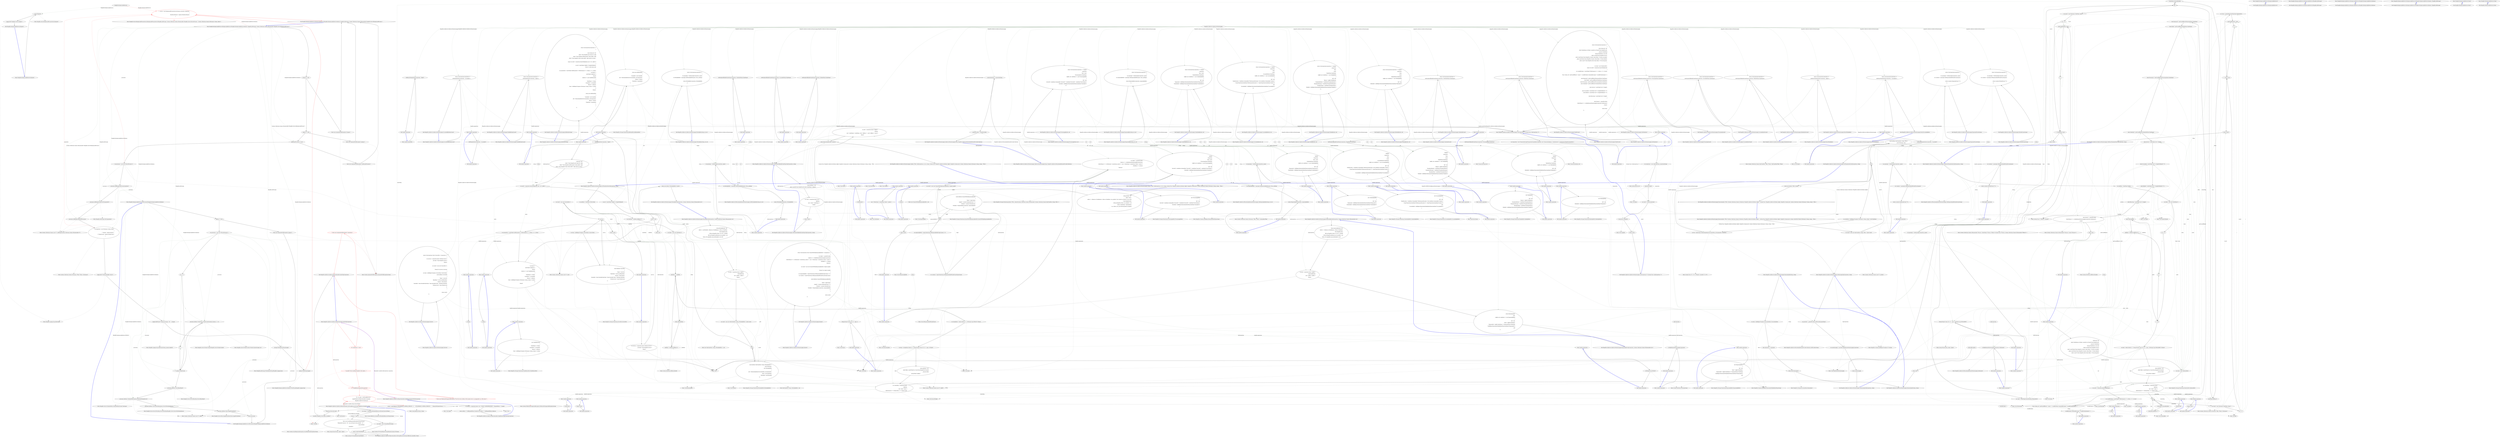 digraph  {
n66 [label="Hangfire.BackgroundJobServer", span=""];
n0 [cluster="Hangfire.BackgroundJobServer.BackgroundJobServer()", label="Entry Hangfire.BackgroundJobServer.BackgroundJobServer()", span="34-34"];
n1 [cluster="Hangfire.BackgroundJobServer.BackgroundJobServer()", label="Exit Hangfire.BackgroundJobServer.BackgroundJobServer()", span="34-34"];
n2 [cluster="Hangfire.BackgroundJobServer.BackgroundJobServer(Hangfire.JobStorage)", label="Entry Hangfire.BackgroundJobServer.BackgroundJobServer(Hangfire.JobStorage)", span="44-44"];
n3 [cluster="Hangfire.BackgroundJobServer.BackgroundJobServer(Hangfire.JobStorage)", label="Exit Hangfire.BackgroundJobServer.BackgroundJobServer(Hangfire.JobStorage)", span="44-44"];
n4 [cluster="Hangfire.BackgroundJobServer.BackgroundJobServer(Hangfire.BackgroundJobServerOptions)", label="Entry Hangfire.BackgroundJobServer.BackgroundJobServer(Hangfire.BackgroundJobServerOptions)", span="54-54"];
n5 [cluster="Hangfire.BackgroundJobServer.BackgroundJobServer(Hangfire.BackgroundJobServerOptions)", label="Exit Hangfire.BackgroundJobServer.BackgroundJobServer(Hangfire.BackgroundJobServerOptions)", span="54-54"];
n6 [cluster="Hangfire.BackgroundJobServer.BackgroundJobServer(Hangfire.BackgroundJobServerOptions, Hangfire.JobStorage)", label="Entry Hangfire.BackgroundJobServer.BackgroundJobServer(Hangfire.BackgroundJobServerOptions, Hangfire.JobStorage)", span="65-65"];
n7 [cluster="Hangfire.BackgroundJobServer.BackgroundJobServer(Hangfire.BackgroundJobServerOptions, Hangfire.JobStorage)", label="Exit Hangfire.BackgroundJobServer.BackgroundJobServer(Hangfire.BackgroundJobServerOptions, Hangfire.JobStorage)", span="65-65"];
n8 [cluster="Hangfire.BackgroundJobServer.BackgroundJobServer(Hangfire.BackgroundJobServerOptions, Hangfire.JobStorage, System.Collections.Generic.IEnumerable<Hangfire.Server.IBackgroundProcess>)", label="Entry Hangfire.BackgroundJobServer.BackgroundJobServer(Hangfire.BackgroundJobServerOptions, Hangfire.JobStorage, System.Collections.Generic.IEnumerable<Hangfire.Server.IBackgroundProcess>)", span="70-70"];
n9 [cluster="Hangfire.BackgroundJobServer.BackgroundJobServer(Hangfire.BackgroundJobServerOptions, Hangfire.JobStorage, System.Collections.Generic.IEnumerable<Hangfire.Server.IBackgroundProcess>)", label="storage == null", span="75-75"];
n11 [cluster="Hangfire.BackgroundJobServer.BackgroundJobServer(Hangfire.BackgroundJobServerOptions, Hangfire.JobStorage, System.Collections.Generic.IEnumerable<Hangfire.Server.IBackgroundProcess>)", label="options == null", span="76-76"];
n13 [cluster="Hangfire.BackgroundJobServer.BackgroundJobServer(Hangfire.BackgroundJobServerOptions, Hangfire.JobStorage, System.Collections.Generic.IEnumerable<Hangfire.Server.IBackgroundProcess>)", label="additionalProcesses == null", span="77-77"];
n16 [cluster="Hangfire.BackgroundJobServer.BackgroundJobServer(Hangfire.BackgroundJobServerOptions, Hangfire.JobStorage, System.Collections.Generic.IEnumerable<Hangfire.Server.IBackgroundProcess>)", label="processes.AddRange(GetProcesses(options))", span="80-80"];
n17 [cluster="Hangfire.BackgroundJobServer.BackgroundJobServer(Hangfire.BackgroundJobServerOptions, Hangfire.JobStorage, System.Collections.Generic.IEnumerable<Hangfire.Server.IBackgroundProcess>)", label="processes.AddRange(storage.GetComponents())", span="81-81"];
n18 [cluster="Hangfire.BackgroundJobServer.BackgroundJobServer(Hangfire.BackgroundJobServerOptions, Hangfire.JobStorage, System.Collections.Generic.IEnumerable<Hangfire.Server.IBackgroundProcess>)", label="processes.AddRange(additionalProcesses)", span="82-82"];
n19 [cluster="Hangfire.BackgroundJobServer.BackgroundJobServer(Hangfire.BackgroundJobServerOptions, Hangfire.JobStorage, System.Collections.Generic.IEnumerable<Hangfire.Server.IBackgroundProcess>)", label="var properties = new Dictionary<string, object>\r\n            {\r\n                { ''Queues'', options.Queues },\r\n                { ''WorkerCount'', options.WorkerCount }\r\n            }", span="84-88"];
n21 [cluster="Hangfire.BackgroundJobServer.BackgroundJobServer(Hangfire.BackgroundJobServerOptions, Hangfire.JobStorage, System.Collections.Generic.IEnumerable<Hangfire.Server.IBackgroundProcess>)", label="Logger.InfoFormat(''Using job storage: '{0}'.'', storage)", span="91-91"];
n22 [cluster="Hangfire.BackgroundJobServer.BackgroundJobServer(Hangfire.BackgroundJobServerOptions, Hangfire.JobStorage, System.Collections.Generic.IEnumerable<Hangfire.Server.IBackgroundProcess>)", label="storage.WriteOptionsToLog(Logger)", span="93-93"];
n23 [cluster="Hangfire.BackgroundJobServer.BackgroundJobServer(Hangfire.BackgroundJobServerOptions, Hangfire.JobStorage, System.Collections.Generic.IEnumerable<Hangfire.Server.IBackgroundProcess>)", label="options.WriteToLog(Logger)", span="94-94"];
n24 [cluster="Hangfire.BackgroundJobServer.BackgroundJobServer(Hangfire.BackgroundJobServerOptions, Hangfire.JobStorage, System.Collections.Generic.IEnumerable<Hangfire.Server.IBackgroundProcess>)", color=red, community=1, label="1: _server = new BackgroundProcessServer(storage, processes, properties)\r\n            {\r\n                ShutdownTimeout = options.ShutdownTimeout\r\n            }", span="96-99"];
n10 [cluster="Hangfire.BackgroundJobServer.BackgroundJobServer(Hangfire.BackgroundJobServerOptions, Hangfire.JobStorage, System.Collections.Generic.IEnumerable<Hangfire.Server.IBackgroundProcess>)", label="throw new ArgumentNullException(''storage'');", span="75-75"];
n12 [cluster="Hangfire.BackgroundJobServer.BackgroundJobServer(Hangfire.BackgroundJobServerOptions, Hangfire.JobStorage, System.Collections.Generic.IEnumerable<Hangfire.Server.IBackgroundProcess>)", label="throw new ArgumentNullException(''options'');", span="76-76"];
n14 [cluster="Hangfire.BackgroundJobServer.BackgroundJobServer(Hangfire.BackgroundJobServerOptions, Hangfire.JobStorage, System.Collections.Generic.IEnumerable<Hangfire.Server.IBackgroundProcess>)", label="throw new ArgumentNullException(''additionalProcesses'');", span="77-77"];
n15 [cluster="Hangfire.BackgroundJobServer.BackgroundJobServer(Hangfire.BackgroundJobServerOptions, Hangfire.JobStorage, System.Collections.Generic.IEnumerable<Hangfire.Server.IBackgroundProcess>)", label="var processes = new List<IServerProcess>()", span="79-79"];
n27 [cluster="System.Collections.Generic.List<T>.List()", label="Entry System.Collections.Generic.List<T>.List()", span="0-0"];
n28 [cluster="Hangfire.BackgroundJobServer.GetProcesses(Hangfire.BackgroundJobServerOptions)", label="Entry Hangfire.BackgroundJobServer.GetProcesses(Hangfire.BackgroundJobServerOptions)", span="108-108"];
n29 [cluster="System.Collections.Generic.List<T>.AddRange(System.Collections.Generic.IEnumerable<T>)", label="Entry System.Collections.Generic.List<T>.AddRange(System.Collections.Generic.IEnumerable<T>)", span="0-0"];
n30 [cluster="Hangfire.JobStorage.GetComponents()", label="Entry Hangfire.JobStorage.GetComponents()", span="58-58"];
n20 [cluster="Hangfire.BackgroundJobServer.BackgroundJobServer(Hangfire.BackgroundJobServerOptions, Hangfire.JobStorage, System.Collections.Generic.IEnumerable<Hangfire.Server.IBackgroundProcess>)", label="Logger.Info(''Starting Hangfire Server'')", span="90-90"];
n31 [cluster="System.Collections.Generic.Dictionary<TKey, TValue>.Dictionary()", label="Entry System.Collections.Generic.Dictionary<TKey, TValue>.Dictionary()", span="0-0"];
n32 [cluster="Hangfire.Logging.ILog.Info(string)", label="Entry Hangfire.Logging.ILog.Info(string)", span="202-202"];
n33 [cluster="Hangfire.Logging.ILog.InfoFormat(string, params object[])", label="Entry Hangfire.Logging.ILog.InfoFormat(string, params object[])", span="210-210"];
n34 [cluster="Hangfire.JobStorage.WriteOptionsToLog(Hangfire.Logging.ILog)", label="Entry Hangfire.JobStorage.WriteOptionsToLog(Hangfire.Logging.ILog)", span="68-68"];
n35 [cluster="Hangfire.BackgroundJobServerOptions.WriteToLog(Hangfire.Logging.ILog)", label="Entry Hangfire.BackgroundJobServerOptions.WriteToLog(Hangfire.Logging.ILog)", span="71-71"];
n25 [cluster="Hangfire.BackgroundJobServer.BackgroundJobServer(Hangfire.BackgroundJobServerOptions, Hangfire.JobStorage, System.Collections.Generic.IEnumerable<Hangfire.Server.IBackgroundProcess>)", label="Exit Hangfire.BackgroundJobServer.BackgroundJobServer(Hangfire.BackgroundJobServerOptions, Hangfire.JobStorage, System.Collections.Generic.IEnumerable<Hangfire.Server.IBackgroundProcess>)", span="70-70"];
n26 [cluster="System.ArgumentNullException.ArgumentNullException(string)", label="Entry System.ArgumentNullException.ArgumentNullException(string)", span="0-0"];
n36 [cluster="Hangfire.Server.BackgroundProcessServer.BackgroundProcessServer(Hangfire.JobStorage, System.Collections.Generic.IEnumerable<Hangfire.Server.IServerProcess>, System.Collections.Generic.IDictionary<string, object>)", label="Entry Hangfire.Server.BackgroundProcessServer.BackgroundProcessServer(Hangfire.JobStorage, System.Collections.Generic.IEnumerable<Hangfire.Server.IServerProcess>, System.Collections.Generic.IDictionary<string, object>)", span="38-38"];
n37 [cluster="Hangfire.BackgroundJobServer.Dispose()", label="Entry Hangfire.BackgroundJobServer.Dispose()", span="102-102"];
n38 [cluster="Hangfire.BackgroundJobServer.Dispose()", label="_server.Dispose()", span="104-104"];
n39 [cluster="Hangfire.BackgroundJobServer.Dispose()", label="Logger.Info(''Hangfire Server stopped.'')", span="105-105"];
n41 [cluster="Hangfire.Server.BackgroundProcessServer.Dispose()", label="Entry Hangfire.Server.BackgroundProcessServer.Dispose()", span="60-60"];
n40 [cluster="Hangfire.BackgroundJobServer.Dispose()", label="Exit Hangfire.BackgroundJobServer.Dispose()", span="102-102"];
n42 [cluster="Hangfire.BackgroundJobServer.GetProcesses(Hangfire.BackgroundJobServerOptions)", label="options == null", span="110-110"];
n46 [cluster="Hangfire.BackgroundJobServer.GetProcesses(Hangfire.BackgroundJobServerOptions)", label="i < options.WorkerCount", span="114-114"];
n47 [cluster="Hangfire.BackgroundJobServer.GetProcesses(Hangfire.BackgroundJobServerOptions)", label="processes.Add(new Worker(new WorkerContext(options.Queues, i + 1)))", span="116-116"];
n50 [cluster="Hangfire.BackgroundJobServer.GetProcesses(Hangfire.BackgroundJobServerOptions)", label="processes.Add(new SchedulePoller(options.SchedulePollingInterval))", span="120-120"];
n51 [cluster="Hangfire.BackgroundJobServer.GetProcesses(Hangfire.BackgroundJobServerOptions)", label="processes.Add(new ServerWatchdog(options.ServerWatchdogOptions))", span="121-121"];
n43 [cluster="Hangfire.BackgroundJobServer.GetProcesses(Hangfire.BackgroundJobServerOptions)", label="throw new ArgumentNullException(''options'');", span="110-110"];
n44 [cluster="Hangfire.BackgroundJobServer.GetProcesses(Hangfire.BackgroundJobServerOptions)", label="var processes = new List<IServerProcess>()", span="112-112"];
n45 [cluster="Hangfire.BackgroundJobServer.GetProcesses(Hangfire.BackgroundJobServerOptions)", label="var i = 0", span="114-114"];
n49 [cluster="Hangfire.BackgroundJobServer.GetProcesses(Hangfire.BackgroundJobServerOptions)", label="processes.Add(new ServerHeartbeat())", span="119-119"];
n52 [cluster="Hangfire.BackgroundJobServer.GetProcesses(Hangfire.BackgroundJobServerOptions)", label="processes.Add(new RecurringJobScheduler())", span="122-122"];
n53 [cluster="Hangfire.BackgroundJobServer.GetProcesses(Hangfire.BackgroundJobServerOptions)", label="return processes;", span="124-124"];
n48 [cluster="Hangfire.BackgroundJobServer.GetProcesses(Hangfire.BackgroundJobServerOptions)", label="i++", span="114-114"];
n55 [cluster="Hangfire.Server.Worker.Worker(Hangfire.Server.WorkerContext)", label="Entry Hangfire.Server.Worker.Worker(Hangfire.Server.WorkerContext)", span="35-35"];
n56 [cluster="Hangfire.Server.WorkerContext.WorkerContext(string[], int)", label="Entry Hangfire.Server.WorkerContext.WorkerContext(string[], int)", span="27-27"];
n57 [cluster="System.Collections.Generic.List<T>.Add(T)", label="Entry System.Collections.Generic.List<T>.Add(T)", span="0-0"];
n58 [cluster="Hangfire.Server.ServerHeartbeat.ServerHeartbeat()", label="Entry Hangfire.Server.ServerHeartbeat.ServerHeartbeat()", span="20-20"];
n59 [cluster="Hangfire.Server.SchedulePoller.SchedulePoller(System.TimeSpan)", label="Entry Hangfire.Server.SchedulePoller.SchedulePoller(System.TimeSpan)", span="32-32"];
n60 [cluster="Hangfire.Server.ServerWatchdog.ServerWatchdog(Hangfire.Server.ServerWatchdogOptions)", label="Entry Hangfire.Server.ServerWatchdog.ServerWatchdog(Hangfire.Server.ServerWatchdogOptions)", span="27-27"];
n61 [cluster="Hangfire.Server.RecurringJobScheduler.RecurringJobScheduler()", label="Entry Hangfire.Server.RecurringJobScheduler.RecurringJobScheduler()", span="39-39"];
n54 [cluster="Hangfire.BackgroundJobServer.GetProcesses(Hangfire.BackgroundJobServerOptions)", label="Exit Hangfire.BackgroundJobServer.GetProcesses(Hangfire.BackgroundJobServerOptions)", span="108-108"];
n62 [cluster="Hangfire.BackgroundJobServer.Start()", label="Entry Hangfire.BackgroundJobServer.Start()", span="128-128"];
n63 [cluster="Hangfire.BackgroundJobServer.Start()", label="Exit Hangfire.BackgroundJobServer.Start()", span="128-128"];
n64 [cluster="Hangfire.BackgroundJobServer.Stop()", label="Entry Hangfire.BackgroundJobServer.Stop()", span="133-133"];
n65 [cluster="Hangfire.BackgroundJobServer.Stop()", label="Exit Hangfire.BackgroundJobServer.Stop()", span="133-133"];
m1_16 [cluster="string.Replace(string, string)", file="BackgroundProcessServerFacts.cs", label="Entry string.Replace(string, string)", span="0-0"];
m1_0 [cluster="HangFire.SqlServer.SqlServerObjectsInstaller.Install(SqlConnection)", file="BackgroundProcessServerFacts.cs", label="Entry HangFire.SqlServer.SqlServerObjectsInstaller.Install(SqlConnection)", span="34-34"];
m1_1 [cluster="HangFire.SqlServer.SqlServerObjectsInstaller.Install(SqlConnection)", color=red, community=0, file="BackgroundProcessServerFacts.cs", label="29: connection == null", span="36-36"];
m1_4 [cluster="HangFire.SqlServer.SqlServerObjectsInstaller.Install(SqlConnection)", color=red, community=0, file="BackgroundProcessServerFacts.cs", label="10: !IsSqlEditionSupported(connection)", span="40-40"];
m1_8 [cluster="HangFire.SqlServer.SqlServerObjectsInstaller.Install(SqlConnection)", file="BackgroundProcessServerFacts.cs", label="connection.Execute(script)", span="51-51"];
m1_2 [cluster="HangFire.SqlServer.SqlServerObjectsInstaller.Install(SqlConnection)", color=red, community=0, file="BackgroundProcessServerFacts.cs", label="7: throw new ArgumentNullException(''connection'');", span="36-36"];
m1_3 [cluster="HangFire.SqlServer.SqlServerObjectsInstaller.Install(SqlConnection)", color=red, community=0, file="BackgroundProcessServerFacts.cs", label="7: Log.Info(''Start installing HangFire SQL objects...'')", span="38-38"];
m1_5 [cluster="HangFire.SqlServer.SqlServerObjectsInstaller.Install(SqlConnection)", color=red, community=0, file="BackgroundProcessServerFacts.cs", label="7: throw new PlatformNotSupportedException(''The SQL Server edition of the target server is unsupported, e.g. SQL Azure.'');", span="42-42"];
m1_6 [cluster="HangFire.SqlServer.SqlServerObjectsInstaller.Install(SqlConnection)", color=red, community=0, file="BackgroundProcessServerFacts.cs", label="29: var script = GetStringResource(\r\n                typeof(SqlServerObjectsInstaller).Assembly, \r\n                ''HangFire.SqlServer.Install.sql'')", span="45-47"];
m1_7 [cluster="HangFire.SqlServer.SqlServerObjectsInstaller.Install(SqlConnection)", file="BackgroundProcessServerFacts.cs", label="script = script.Replace(''SET @TARGET_SCHEMA_VERSION = 2;'', ''SET @TARGET_SCHEMA_VERSION = '' + RequiredSchemaVersion + '';'')", span="49-49"];
m1_9 [cluster="HangFire.SqlServer.SqlServerObjectsInstaller.Install(SqlConnection)", file="BackgroundProcessServerFacts.cs", label="Log.Info(''HangFire SQL objects installed.'')", span="53-53"];
m1_10 [cluster="HangFire.SqlServer.SqlServerObjectsInstaller.Install(SqlConnection)", file="BackgroundProcessServerFacts.cs", label="Exit HangFire.SqlServer.SqlServerObjectsInstaller.Install(SqlConnection)", span="34-34"];
m1_21 [cluster="Unk.>", file="BackgroundProcessServerFacts.cs", label="Entry Unk.>", span=""];
m1_32 [cluster="System.IO.StreamReader.StreamReader(System.IO.Stream)", file="BackgroundProcessServerFacts.cs", label="Entry System.IO.StreamReader.StreamReader(System.IO.Stream)", span="0-0"];
m1_22 [cluster="Unk.Single", file="BackgroundProcessServerFacts.cs", label="Entry Unk.Single", span=""];
m1_30 [cluster="System.InvalidOperationException.InvalidOperationException(string)", file="BackgroundProcessServerFacts.cs", label="Entry System.InvalidOperationException.InvalidOperationException(string)", span="0-0"];
m1_17 [cluster="Unk.Execute", file="BackgroundProcessServerFacts.cs", label="Entry Unk.Execute", span=""];
m1_31 [cluster="string.Format(string, object, object)", file="BackgroundProcessServerFacts.cs", label="Entry string.Format(string, object, object)", span="0-0"];
m1_33 [cluster="System.IO.StreamReader.ReadToEnd()", file="BackgroundProcessServerFacts.cs", label="Entry System.IO.StreamReader.ReadToEnd()", span="0-0"];
m1_15 [cluster="HangFire.SqlServer.SqlServerObjectsInstaller.GetStringResource(System.Reflection.Assembly, string)", file="BackgroundProcessServerFacts.cs", label="Entry HangFire.SqlServer.SqlServerObjectsInstaller.GetStringResource(System.Reflection.Assembly, string)", span="62-62"];
m1_23 [cluster="HangFire.SqlServer.SqlServerObjectsInstaller.GetStringResource(System.Reflection.Assembly, string)", file="BackgroundProcessServerFacts.cs", label="var stream = assembly.GetManifestResourceStream(resourceName)", span="64-64"];
m1_25 [cluster="HangFire.SqlServer.SqlServerObjectsInstaller.GetStringResource(System.Reflection.Assembly, string)", file="BackgroundProcessServerFacts.cs", label="throw new InvalidOperationException(String.Format(\r\n                        ''Requested resource `{0}` was not found in the assembly `{1}`.'',\r\n                        resourceName,\r\n                        assembly));", span="68-71"];
m1_24 [cluster="HangFire.SqlServer.SqlServerObjectsInstaller.GetStringResource(System.Reflection.Assembly, string)", file="BackgroundProcessServerFacts.cs", label="stream == null", span="66-66"];
m1_26 [cluster="HangFire.SqlServer.SqlServerObjectsInstaller.GetStringResource(System.Reflection.Assembly, string)", file="BackgroundProcessServerFacts.cs", label="var reader = new StreamReader(stream)", span="74-74"];
m1_27 [cluster="HangFire.SqlServer.SqlServerObjectsInstaller.GetStringResource(System.Reflection.Assembly, string)", file="BackgroundProcessServerFacts.cs", label="return reader.ReadToEnd();", span="76-76"];
m1_28 [cluster="HangFire.SqlServer.SqlServerObjectsInstaller.GetStringResource(System.Reflection.Assembly, string)", file="BackgroundProcessServerFacts.cs", label="Exit HangFire.SqlServer.SqlServerObjectsInstaller.GetStringResource(System.Reflection.Assembly, string)", span="62-62"];
m1_13 [cluster="HangFire.SqlServer.SqlServerObjectsInstaller.IsSqlEditionSupported(SqlConnection)", file="BackgroundProcessServerFacts.cs", label="Entry HangFire.SqlServer.SqlServerObjectsInstaller.IsSqlEditionSupported(SqlConnection)", span="56-56"];
m1_18 [cluster="HangFire.SqlServer.SqlServerObjectsInstaller.IsSqlEditionSupported(SqlConnection)", file="BackgroundProcessServerFacts.cs", label="var edition = connection.Query<int>(''SELECT SERVERPROPERTY ( 'EngineEdition' )'').Single()", span="58-58"];
m1_19 [cluster="HangFire.SqlServer.SqlServerObjectsInstaller.IsSqlEditionSupported(SqlConnection)", file="BackgroundProcessServerFacts.cs", label="return edition >= SqlEngineEdition.Standard && edition <= SqlEngineEdition.SqlAzure;", span="59-59"];
m1_20 [cluster="HangFire.SqlServer.SqlServerObjectsInstaller.IsSqlEditionSupported(SqlConnection)", file="BackgroundProcessServerFacts.cs", label="Exit HangFire.SqlServer.SqlServerObjectsInstaller.IsSqlEditionSupported(SqlConnection)", span="56-56"];
m1_29 [cluster="System.Reflection.Assembly.GetManifestResourceStream(string)", file="BackgroundProcessServerFacts.cs", label="Entry System.Reflection.Assembly.GetManifestResourceStream(string)", span="0-0"];
m1_14 [cluster="System.PlatformNotSupportedException.PlatformNotSupportedException(string)", file="BackgroundProcessServerFacts.cs", label="Entry System.PlatformNotSupportedException.PlatformNotSupportedException(string)", span="0-0"];
m1_12 [cluster="Unk.Info", file="BackgroundProcessServerFacts.cs", label="Entry Unk.Info", span=""];
m5_398 [cluster="System.Func<T1, T2, T3, TResult>.Invoke(T1, T2, T3)", file="TypeExtensions.cs", label="Entry System.Func<T1, T2, T3, TResult>.Invoke(T1, T2, T3)", span="0-0"];
m5_115 [cluster="long.Parse(string)", file="TypeExtensions.cs", label="Entry long.Parse(string)", span="0-0"];
m5_0 [cluster="HangFire.SqlServer.SqlServerMonitoringApi.SqlServerMonitoringApi(string, HangFire.SqlServer.PersistentJobQueueProviderCollection)", file="TypeExtensions.cs", label="Entry HangFire.SqlServer.SqlServerMonitoringApi.SqlServerMonitoringApi(string, HangFire.SqlServer.PersistentJobQueueProviderCollection)", span="35-35"];
m5_1 [cluster="HangFire.SqlServer.SqlServerMonitoringApi.SqlServerMonitoringApi(string, HangFire.SqlServer.PersistentJobQueueProviderCollection)", file="TypeExtensions.cs", label="_connectionString = connectionString", span="39-39"];
m5_2 [cluster="HangFire.SqlServer.SqlServerMonitoringApi.SqlServerMonitoringApi(string, HangFire.SqlServer.PersistentJobQueueProviderCollection)", file="TypeExtensions.cs", label="_queueProviders = queueProviders", span="40-40"];
m5_3 [cluster="HangFire.SqlServer.SqlServerMonitoringApi.SqlServerMonitoringApi(string, HangFire.SqlServer.PersistentJobQueueProviderCollection)", file="TypeExtensions.cs", label="Exit HangFire.SqlServer.SqlServerMonitoringApi.SqlServerMonitoringApi(string, HangFire.SqlServer.PersistentJobQueueProviderCollection)", span="35-35"];
m5_48 [cluster="HangFire.SqlServer.SqlServerMonitoringApi.GetJobs<TDto>(SqlConnection, int, int, string, System.Func<HangFire.SqlServer.Entities.SqlJob, HangFire.Common.Job, System.Collections.Generic.Dictionary<string, string>, TDto>)", file="TypeExtensions.cs", label="Entry HangFire.SqlServer.SqlServerMonitoringApi.GetJobs<TDto>(SqlConnection, int, int, string, System.Func<HangFire.SqlServer.Entities.SqlJob, HangFire.Common.Job, System.Collections.Generic.Dictionary<string, string>, TDto>)", span="518-518"];
m5_385 [cluster="HangFire.SqlServer.SqlServerMonitoringApi.GetJobs<TDto>(SqlConnection, int, int, string, System.Func<HangFire.SqlServer.Entities.SqlJob, HangFire.Common.Job, System.Collections.Generic.Dictionary<string, string>, TDto>)", file="TypeExtensions.cs", label="string jobsSql = @''\r\nselect * from (\r\n  select j.*, s.Reason as StateReason, s.Data as StateData, row_number() over (order by j.Id desc) as row_num\r\n  from HangFire.Job j\r\n  left join HangFire.State s on j.StateId = s.Id\r\n  where j.StateName = @stateName\r\n) as j where j.row_num between @start and @end\r\n''", span="525-532"];
m5_386 [cluster="HangFire.SqlServer.SqlServerMonitoringApi.GetJobs<TDto>(SqlConnection, int, int, string, System.Func<HangFire.SqlServer.Entities.SqlJob, HangFire.Common.Job, System.Collections.Generic.Dictionary<string, string>, TDto>)", file="TypeExtensions.cs", label="var jobs = connection.Query<SqlJob>(\r\n                        jobsSql,\r\n                        new { stateName = stateName, start = @from + 1, end = @from + count })\r\n                        .ToList()", span="534-537"];
m5_387 [cluster="HangFire.SqlServer.SqlServerMonitoringApi.GetJobs<TDto>(SqlConnection, int, int, string, System.Func<HangFire.SqlServer.Entities.SqlJob, HangFire.Common.Job, System.Collections.Generic.Dictionary<string, string>, TDto>)", file="TypeExtensions.cs", label="return DeserializeJobs(jobs, selector);", span="539-539"];
m5_388 [cluster="HangFire.SqlServer.SqlServerMonitoringApi.GetJobs<TDto>(SqlConnection, int, int, string, System.Func<HangFire.SqlServer.Entities.SqlJob, HangFire.Common.Job, System.Collections.Generic.Dictionary<string, string>, TDto>)", file="TypeExtensions.cs", label="Exit HangFire.SqlServer.SqlServerMonitoringApi.GetJobs<TDto>(SqlConnection, int, int, string, System.Func<HangFire.SqlServer.Entities.SqlJob, HangFire.Common.Job, System.Collections.Generic.Dictionary<string, string>, TDto>)", span="518-518"];
m5_399 [cluster="System.Collections.Generic.KeyValuePair<TKey, TValue>.KeyValuePair(TKey, TValue)", file="TypeExtensions.cs", label="Entry System.Collections.Generic.KeyValuePair<TKey, TValue>.KeyValuePair(TKey, TValue)", span="0-0"];
m5_234 [cluster="HangFire.SqlServer.SqlServerMonitoringApi.GetStatistics()", file="TypeExtensions.cs", label="Entry HangFire.SqlServer.SqlServerMonitoringApi.GetStatistics()", span="314-314"];
m5_235 [cluster="HangFire.SqlServer.SqlServerMonitoringApi.GetStatistics()", file="TypeExtensions.cs", label="return UseConnection(connection =>\r\n            {\r\n                const string sql = @''\r\nselect StateName as [State], count(id) as [Count] From HangFire.Job \r\ngroup by StateName\r\nhaving StateName is not null;\r\nselect count(Id) from HangFire.Server;\r\nselect sum([Value]) from HangFire.Counter where [Key] = N'stats:succeeded';\r\nselect sum([Value]) from HangFire.Counter where [Key] = N'stats:deleted';\r\nselect count(*) from HangFire.[Set] where [Key] = N'recurring-jobs';\r\n'';\r\n\r\n                var stats = new StatisticsDto();\r\n                using (var multi = connection.QueryMultiple(sql))\r\n                {\r\n                    var countByStates = multi.Read().ToDictionary(x => x.State, x => x.Count);\r\n\r\n                    Func<string, int> getCountIfExists = name => countByStates.ContainsKey(name) ? countByStates[name] : 0;\r\n\r\n                    stats.Enqueued = getCountIfExists(EnqueuedState.StateName);\r\n                    stats.Failed = getCountIfExists(FailedState.StateName);\r\n                    stats.Processing = getCountIfExists(ProcessingState.StateName);\r\n                    stats.Scheduled = getCountIfExists(ScheduledState.StateName);\r\n\r\n                    stats.Servers = multi.Read<int>().Single();\r\n\r\n                    stats.Succeeded = multi.Read<int?>().SingleOrDefault() ?? 0;\r\n                    stats.Deleted = multi.Read<int?>().SingleOrDefault() ?? 0;\r\n\r\n                    stats.Recurring = multi.Read<int>().Single();\r\n                }\r\n\r\n                stats.Queues = _queueProviders\r\n                    .SelectMany(x => x.GetJobQueueMonitoringApi(connection).GetQueues())\r\n                    .Count();\r\n\r\n                return stats;\r\n            });", span="316-353"];
m5_236 [cluster="HangFire.SqlServer.SqlServerMonitoringApi.GetStatistics()", file="TypeExtensions.cs", label="Exit HangFire.SqlServer.SqlServerMonitoringApi.GetStatistics()", span="314-314"];
m5_52 [cluster="HangFire.Storage.Monitoring.ProcessingJobDto.ProcessingJobDto()", file="TypeExtensions.cs", label="Entry HangFire.Storage.Monitoring.ProcessingJobDto.ProcessingJobDto()", span="23-23"];
m5_72 [cluster="HangFire.SqlServer.SqlServerMonitoringApi.FailedByDatesCount()", file="TypeExtensions.cs", label="Entry HangFire.SqlServer.SqlServerMonitoringApi.FailedByDatesCount()", span="117-117"];
m5_73 [cluster="HangFire.SqlServer.SqlServerMonitoringApi.FailedByDatesCount()", file="TypeExtensions.cs", label="return UseConnection(connection => \r\n                GetTimelineStats(connection, ''failed''));", span="119-120"];
m5_74 [cluster="HangFire.SqlServer.SqlServerMonitoringApi.FailedByDatesCount()", file="TypeExtensions.cs", label="Exit HangFire.SqlServer.SqlServerMonitoringApi.FailedByDatesCount()", span="117-117"];
m5_361 [cluster="Unk.Open", file="TypeExtensions.cs", label="Entry Unk.Open", span=""];
m5_7 [cluster="HangFire.SqlServer.SqlServerMonitoringApi.UseConnection<T>(System.Func<SqlConnection, T>)", file="TypeExtensions.cs", label="Entry HangFire.SqlServer.SqlServerMonitoringApi.UseConnection<T>(System.Func<SqlConnection, T>)", span="447-447"];
m5_351 [cluster="HangFire.SqlServer.SqlServerMonitoringApi.UseConnection<T>(System.Func<SqlConnection, T>)", file="TypeExtensions.cs", label="var transaction = new TransactionScope(TransactionScopeOption.Required, new TransactionOptions { IsolationLevel = IsolationLevel.ReadUncommitted })", span="449-449"];
m5_354 [cluster="HangFire.SqlServer.SqlServerMonitoringApi.UseConnection<T>(System.Func<SqlConnection, T>)", file="TypeExtensions.cs", label="var result = action(connection)", span="454-454"];
m5_352 [cluster="HangFire.SqlServer.SqlServerMonitoringApi.UseConnection<T>(System.Func<SqlConnection, T>)", file="TypeExtensions.cs", label="var connection = new SqlConnection(_connectionString)", span="450-450"];
m5_355 [cluster="HangFire.SqlServer.SqlServerMonitoringApi.UseConnection<T>(System.Func<SqlConnection, T>)", file="TypeExtensions.cs", label="transaction.Complete()", span="456-456"];
m5_353 [cluster="HangFire.SqlServer.SqlServerMonitoringApi.UseConnection<T>(System.Func<SqlConnection, T>)", file="TypeExtensions.cs", label="connection.Open()", span="452-452"];
m5_356 [cluster="HangFire.SqlServer.SqlServerMonitoringApi.UseConnection<T>(System.Func<SqlConnection, T>)", file="TypeExtensions.cs", label="return result;", span="458-458"];
m5_357 [cluster="HangFire.SqlServer.SqlServerMonitoringApi.UseConnection<T>(System.Func<SqlConnection, T>)", file="TypeExtensions.cs", label="Exit HangFire.SqlServer.SqlServerMonitoringApi.UseConnection<T>(System.Func<SqlConnection, T>)", span="447-447"];
m5_360 [cluster="SqlConnection.cstr", file="TypeExtensions.cs", label="Entry SqlConnection.cstr", span=""];
m5_273 [cluster="HangFire.SqlServer.IPersistentJobQueueMonitoringApi.GetQueues()", file="TypeExtensions.cs", label="Entry HangFire.SqlServer.IPersistentJobQueueMonitoringApi.GetQueues()", span="22-22"];
m5_411 [cluster="Unk.ToString", file="TypeExtensions.cs", label="Entry Unk.ToString", span=""];
m5_194 [cluster="HangFire.SqlServer.SqlServerMonitoringApi.JobDetails(string)", file="TypeExtensions.cs", label="Entry HangFire.SqlServer.SqlServerMonitoringApi.JobDetails(string)", span="263-263"];
m5_195 [cluster="HangFire.SqlServer.SqlServerMonitoringApi.JobDetails(string)", file="TypeExtensions.cs", label="return UseConnection(connection =>\r\n            {\r\n\r\n                const string sql = @''\r\nselect * from HangFire.Job where Id = @id\r\nselect * from HangFire.JobParameter where JobId = @id\r\nselect * from HangFire.State where JobId = @id order by Id desc'';\r\n\r\n                using (var multi = connection.QueryMultiple(sql, new { id = jobId }))\r\n                {\r\n                    var job = multi.Read<SqlJob>().SingleOrDefault();\r\n                    if (job == null) return null;\r\n\r\n                    var parameters = multi.Read<JobParameter>().ToDictionary(x => x.Name, x => x.Value);\r\n                    var history =\r\n                        multi.Read<SqlState>()\r\n                            .ToList()\r\n                            .Select(x => new StateHistoryDto\r\n                            {\r\n                                StateName = x.Name,\r\n                                CreatedAt = x.CreatedAt,\r\n                                Reason = x.Reason,\r\n                                Data = JobHelper.FromJson<Dictionary<string, string>>(x.Data)\r\n                            })\r\n                            .ToList();\r\n\r\n                    return new JobDetailsDto\r\n                    {\r\n                        CreatedAt = job.CreatedAt,\r\n                        Job = DeserializeJob(job.InvocationData, job.Arguments),\r\n                        History = history,\r\n                        Properties = parameters\r\n                    };\r\n                }\r\n            });", span="265-299"];
m5_196 [cluster="HangFire.SqlServer.SqlServerMonitoringApi.JobDetails(string)", file="TypeExtensions.cs", label="Exit HangFire.SqlServer.SqlServerMonitoringApi.JobDetails(string)", span="263-263"];
m5_258 [cluster="System.Collections.Generic.IEnumerable<TSource>.SelectMany<TSource, TResult>(System.Func<TSource, System.Collections.Generic.IEnumerable<TResult>>)", file="TypeExtensions.cs", label="Entry System.Collections.Generic.IEnumerable<TSource>.SelectMany<TSource, TResult>(System.Func<TSource, System.Collections.Generic.IEnumerable<TResult>>)", span="0-0"];
m5_104 [cluster="HangFire.Common.JobHelper.DeserializeNullableDateTime(string)", file="TypeExtensions.cs", label="Entry HangFire.Common.JobHelper.DeserializeNullableDateTime(string)", span="67-67"];
m5_367 [cluster="Unk.DeserializeJobs", file="TypeExtensions.cs", label="Entry Unk.DeserializeJobs", span=""];
m5_36 [cluster="HangFire.SqlServer.SqlServerMonitoringApi.ProcessingCount()", file="TypeExtensions.cs", label="Entry HangFire.SqlServer.SqlServerMonitoringApi.ProcessingCount()", span="77-77"];
m5_37 [cluster="HangFire.SqlServer.SqlServerMonitoringApi.ProcessingCount()", file="TypeExtensions.cs", label="return UseConnection(connection => \r\n                GetNumberOfJobsByStateName(connection, ProcessingState.StateName));", span="79-80"];
m5_38 [cluster="HangFire.SqlServer.SqlServerMonitoringApi.ProcessingCount()", file="TypeExtensions.cs", label="Exit HangFire.SqlServer.SqlServerMonitoringApi.ProcessingCount()", span="77-77"];
m5_181 [cluster="HangFire.SqlServer.SqlServerMonitoringApi.HourlySucceededJobs()", file="TypeExtensions.cs", label="Entry HangFire.SqlServer.SqlServerMonitoringApi.HourlySucceededJobs()", span="251-251"];
m5_182 [cluster="HangFire.SqlServer.SqlServerMonitoringApi.HourlySucceededJobs()", file="TypeExtensions.cs", label="return UseConnection(connection => \r\n                GetHourlyTimelineStats(connection, ''succeeded''));", span="253-254"];
m5_183 [cluster="HangFire.SqlServer.SqlServerMonitoringApi.HourlySucceededJobs()", file="TypeExtensions.cs", label="Exit HangFire.SqlServer.SqlServerMonitoringApi.HourlySucceededJobs()", span="251-251"];
m5_179 [cluster="HangFire.SqlServer.IPersistentJobQueueMonitoringApi.GetFetchedJobIds(string, int, int)", file="TypeExtensions.cs", label="Entry HangFire.SqlServer.IPersistentJobQueueMonitoringApi.GetFetchedJobIds(string, int, int)", span="24-24"];
m5_255 [cluster="Unk.Read", file="TypeExtensions.cs", label="Entry Unk.Read", span=""];
m5_384 [cluster="HangFire.Storage.InvocationData.Deserialize()", file="TypeExtensions.cs", label="Entry HangFire.Storage.InvocationData.Deserialize()", span="38-38"];
m5_105 [cluster="HangFire.SqlServer.SqlServerMonitoringApi.SucceededJobs(int, int)", file="TypeExtensions.cs", label="Entry HangFire.SqlServer.SqlServerMonitoringApi.SucceededJobs(int, int)", span="168-168"];
m5_106 [cluster="HangFire.SqlServer.SqlServerMonitoringApi.SucceededJobs(int, int)", file="TypeExtensions.cs", label="return UseConnection(connection => GetJobs(\r\n                connection,\r\n                from,\r\n                count,\r\n                SucceededState.StateName,\r\n                (sqlJob, job, stateData) => new SucceededJobDto\r\n                {\r\n                    Job = job,\r\n                    TotalDuration = stateData.ContainsKey(''PerformanceDuration'') && stateData.ContainsKey(''Latency'')\r\n                        ? (long?)long.Parse(stateData[''PerformanceDuration'']) + (long?)long.Parse(stateData[''Latency''])\r\n                        : null,\r\n                    SucceededAt = JobHelper.DeserializeNullableDateTime(stateData[''SucceededAt''])\r\n                }));", span="170-182"];
m5_107 [cluster="HangFire.SqlServer.SqlServerMonitoringApi.SucceededJobs(int, int)", file="TypeExtensions.cs", label="Exit HangFire.SqlServer.SqlServerMonitoringApi.SucceededJobs(int, int)", span="168-168"];
m5_94 [cluster="HangFire.SqlServer.SqlServerMonitoringApi.FailedJobs(int, int)", file="TypeExtensions.cs", label="Entry HangFire.SqlServer.SqlServerMonitoringApi.FailedJobs(int, int)", span="150-150"];
m5_95 [cluster="HangFire.SqlServer.SqlServerMonitoringApi.FailedJobs(int, int)", file="TypeExtensions.cs", label="return UseConnection(connection => GetJobs(\r\n                connection,\r\n                from,\r\n                count,\r\n                FailedState.StateName,\r\n                (sqlJob, job, stateData) => new FailedJobDto\r\n                {\r\n                    Job = job,\r\n                    Reason = sqlJob.StateReason,\r\n                    ExceptionDetails = stateData[''ExceptionDetails''],\r\n                    ExceptionMessage = stateData[''ExceptionMessage''],\r\n                    ExceptionType = stateData[''ExceptionType''],\r\n                    FailedAt = JobHelper.DeserializeNullableDateTime(stateData[''FailedAt''])\r\n                }));", span="152-165"];
m5_96 [cluster="HangFire.SqlServer.SqlServerMonitoringApi.FailedJobs(int, int)", file="TypeExtensions.cs", label="Exit HangFire.SqlServer.SqlServerMonitoringApi.FailedJobs(int, int)", span="150-150"];
m5_269 [cluster="Unk.ContainsKey", file="TypeExtensions.cs", label="Entry Unk.ContainsKey", span=""];
m5_64 [cluster="HangFire.Storage.Monitoring.ScheduledJobDto.ScheduledJobDto()", file="TypeExtensions.cs", label="Entry HangFire.Storage.Monitoring.ScheduledJobDto.ScheduledJobDto()", span="23-23"];
m5_146 [cluster="Unk.EnqueuedJobs", file="TypeExtensions.cs", label="Entry Unk.EnqueuedJobs", span=""];
m5_65 [cluster="HangFire.SqlServer.SqlServerMonitoringApi.SucceededByDatesCount()", file="TypeExtensions.cs", label="Entry HangFire.SqlServer.SqlServerMonitoringApi.SucceededByDatesCount()", span="111-111"];
m5_66 [cluster="HangFire.SqlServer.SqlServerMonitoringApi.SucceededByDatesCount()", file="TypeExtensions.cs", label="return UseConnection(connection => \r\n                GetTimelineStats(connection, ''succeeded''));", span="113-114"];
m5_67 [cluster="HangFire.SqlServer.SqlServerMonitoringApi.SucceededByDatesCount()", file="TypeExtensions.cs", label="Exit HangFire.SqlServer.SqlServerMonitoringApi.SucceededByDatesCount()", span="111-111"];
m5_383 [cluster="HangFire.Common.JobHelper.FromJson<T>(string)", file="TypeExtensions.cs", label="Entry HangFire.Common.JobHelper.FromJson<T>(string)", span="31-31"];
m5_22 [cluster="HangFire.SqlServer.SqlServerMonitoringApi.FetchedCount(string)", file="TypeExtensions.cs", label="Entry HangFire.SqlServer.SqlServerMonitoringApi.FetchedCount(string)", span="60-60"];
m5_23 [cluster="HangFire.SqlServer.SqlServerMonitoringApi.FetchedCount(string)", file="TypeExtensions.cs", label="return UseConnection(connection =>\r\n            {\r\n                var queueApi = GetQueueApi(connection, queue);\r\n                var counters = queueApi.GetEnqueuedAndFetchedCount(queue);\r\n\r\n                return counters.FetchedCount ?? 0;\r\n            });", span="62-68"];
m5_24 [cluster="HangFire.SqlServer.SqlServerMonitoringApi.FetchedCount(string)", file="TypeExtensions.cs", label="Exit HangFire.SqlServer.SqlServerMonitoringApi.FetchedCount(string)", span="60-60"];
m5_53 [cluster="System.Collections.Generic.Dictionary<TKey, TValue>.ContainsKey(TKey)", file="TypeExtensions.cs", label="Entry System.Collections.Generic.Dictionary<TKey, TValue>.ContainsKey(TKey)", span="0-0"];
m5_254 [cluster="HangFire.Storage.Monitoring.StatisticsDto.StatisticsDto()", file="TypeExtensions.cs", label="Entry HangFire.Storage.Monitoring.StatisticsDto.StatisticsDto()", span="18-18"];
m5_256 [cluster="System.Func<T, TResult>.Invoke(T)", file="TypeExtensions.cs", label="Entry System.Func<T, TResult>.Invoke(T)", span="0-0"];
m5_400 [cluster="int.ToString()", file="TypeExtensions.cs", label="Entry int.ToString()", span="0-0"];
m5_30 [cluster="HangFire.SqlServer.SqlServerMonitoringApi.FailedCount()", file="TypeExtensions.cs", label="Entry HangFire.SqlServer.SqlServerMonitoringApi.FailedCount()", span="71-71"];
m5_31 [cluster="HangFire.SqlServer.SqlServerMonitoringApi.FailedCount()", file="TypeExtensions.cs", label="return UseConnection(connection => \r\n                GetNumberOfJobsByStateName(connection, FailedState.StateName));", span="73-74"];
m5_32 [cluster="HangFire.SqlServer.SqlServerMonitoringApi.FailedCount()", file="TypeExtensions.cs", label="Exit HangFire.SqlServer.SqlServerMonitoringApi.FailedCount()", span="71-71"];
m5_92 [cluster="HangFire.Storage.Monitoring.ServerDto.ServerDto()", file="TypeExtensions.cs", label="Entry HangFire.Storage.Monitoring.ServerDto.ServerDto()", span="21-21"];
m5_389 [cluster="HangFire.SqlServer.SqlServerMonitoringApi.DeserializeJobs<TDto>(System.Collections.Generic.ICollection<HangFire.SqlServer.Entities.SqlJob>, System.Func<HangFire.SqlServer.Entities.SqlJob, HangFire.Common.Job, System.Collections.Generic.Dictionary<string, string>, TDto>)", file="TypeExtensions.cs", label="Entry HangFire.SqlServer.SqlServerMonitoringApi.DeserializeJobs<TDto>(System.Collections.Generic.ICollection<HangFire.SqlServer.Entities.SqlJob>, System.Func<HangFire.SqlServer.Entities.SqlJob, HangFire.Common.Job, System.Collections.Generic.Dictionary<string, string>, TDto>)", span="542-542"];
m5_390 [cluster="HangFire.SqlServer.SqlServerMonitoringApi.DeserializeJobs<TDto>(System.Collections.Generic.ICollection<HangFire.SqlServer.Entities.SqlJob>, System.Func<HangFire.SqlServer.Entities.SqlJob, HangFire.Common.Job, System.Collections.Generic.Dictionary<string, string>, TDto>)", file="TypeExtensions.cs", label="var result = new List<KeyValuePair<string, TDto>>(jobs.Count)", span="546-546"];
m5_391 [cluster="HangFire.SqlServer.SqlServerMonitoringApi.DeserializeJobs<TDto>(System.Collections.Generic.ICollection<HangFire.SqlServer.Entities.SqlJob>, System.Func<HangFire.SqlServer.Entities.SqlJob, HangFire.Common.Job, System.Collections.Generic.Dictionary<string, string>, TDto>)", file="TypeExtensions.cs", label=jobs, span="548-548"];
m5_393 [cluster="HangFire.SqlServer.SqlServerMonitoringApi.DeserializeJobs<TDto>(System.Collections.Generic.ICollection<HangFire.SqlServer.Entities.SqlJob>, System.Func<HangFire.SqlServer.Entities.SqlJob, HangFire.Common.Job, System.Collections.Generic.Dictionary<string, string>, TDto>)", file="TypeExtensions.cs", label="var dto = selector(job, DeserializeJob(job.InvocationData, job.Arguments), stateData)", span="551-551"];
m5_394 [cluster="HangFire.SqlServer.SqlServerMonitoringApi.DeserializeJobs<TDto>(System.Collections.Generic.ICollection<HangFire.SqlServer.Entities.SqlJob>, System.Func<HangFire.SqlServer.Entities.SqlJob, HangFire.Common.Job, System.Collections.Generic.Dictionary<string, string>, TDto>)", file="TypeExtensions.cs", label="result.Add(new KeyValuePair<string, TDto>(\r\n                    job.Id.ToString(), dto))", span="553-554"];
m5_395 [cluster="HangFire.SqlServer.SqlServerMonitoringApi.DeserializeJobs<TDto>(System.Collections.Generic.ICollection<HangFire.SqlServer.Entities.SqlJob>, System.Func<HangFire.SqlServer.Entities.SqlJob, HangFire.Common.Job, System.Collections.Generic.Dictionary<string, string>, TDto>)", file="TypeExtensions.cs", label="return new JobList<TDto>(result);", span="557-557"];
m5_392 [cluster="HangFire.SqlServer.SqlServerMonitoringApi.DeserializeJobs<TDto>(System.Collections.Generic.ICollection<HangFire.SqlServer.Entities.SqlJob>, System.Func<HangFire.SqlServer.Entities.SqlJob, HangFire.Common.Job, System.Collections.Generic.Dictionary<string, string>, TDto>)", file="TypeExtensions.cs", label="var stateData = JobHelper.FromJson<Dictionary<string, string>>(job.StateData)", span="550-550"];
m5_396 [cluster="HangFire.SqlServer.SqlServerMonitoringApi.DeserializeJobs<TDto>(System.Collections.Generic.ICollection<HangFire.SqlServer.Entities.SqlJob>, System.Func<HangFire.SqlServer.Entities.SqlJob, HangFire.Common.Job, System.Collections.Generic.Dictionary<string, string>, TDto>)", file="TypeExtensions.cs", label="Exit HangFire.SqlServer.SqlServerMonitoringApi.DeserializeJobs<TDto>(System.Collections.Generic.ICollection<HangFire.SqlServer.Entities.SqlJob>, System.Func<HangFire.SqlServer.Entities.SqlJob, HangFire.Common.Job, System.Collections.Generic.Dictionary<string, string>, TDto>)", span="542-542"];
m5_358 [cluster="TransactionScope.cstr", file="TypeExtensions.cs", label="Entry TransactionScope.cstr", span=""];
m5_141 [cluster="Unk.ToArray", file="TypeExtensions.cs", label="Entry Unk.ToArray", span=""];
m5_332 [cluster="System.DateTime.AddDays(double)", file="TypeExtensions.cs", label="Entry System.DateTime.AddDays(double)", span="0-0"];
m5_210 [cluster="HangFire.Storage.Monitoring.JobDetailsDto.JobDetailsDto()", file="TypeExtensions.cs", label="Entry HangFire.Storage.Monitoring.JobDetailsDto.JobDetailsDto()", span="22-22"];
m5_350 [cluster="HangFire.SqlServer.PersistentJobQueueProviderCollection.GetProvider(string)", file="TypeExtensions.cs", label="Entry HangFire.SqlServer.PersistentJobQueueProviderCollection.GetProvider(string)", span="53-53"];
m5_125 [cluster="HangFire.Storage.Monitoring.DeletedJobDto.DeletedJobDto()", file="TypeExtensions.cs", label="Entry HangFire.Storage.Monitoring.DeletedJobDto.DeletedJobDto()", span="7-7"];
m5_368 [cluster="lambda expression", file="TypeExtensions.cs", label="Entry lambda expression", span="480-487"];
m5_8 [cluster="lambda expression", file="TypeExtensions.cs", label="Entry lambda expression", span="45-46"];
m5_9 [cluster="lambda expression", file="TypeExtensions.cs", label="GetNumberOfJobsByStateName(connection, ScheduledState.StateName)", span="46-46"];
m5_10 [cluster="lambda expression", file="TypeExtensions.cs", label="Exit lambda expression", span="45-46"];
m5_16 [cluster="lambda expression", file="TypeExtensions.cs", label="var queueApi = GetQueueApi(connection, queue)", span="53-53"];
m5_17 [cluster="lambda expression", file="TypeExtensions.cs", label="var counters = queueApi.GetEnqueuedAndFetchedCount(queue)", span="54-54"];
m5_15 [cluster="lambda expression", file="TypeExtensions.cs", label="Entry lambda expression", span="51-57"];
m5_18 [cluster="lambda expression", file="TypeExtensions.cs", label="return counters.EnqueuedCount ?? 0;", span="56-56"];
m5_19 [cluster="lambda expression", file="TypeExtensions.cs", label="Exit lambda expression", span="51-57"];
m5_26 [cluster="lambda expression", file="TypeExtensions.cs", label="var queueApi = GetQueueApi(connection, queue)", span="64-64"];
m5_27 [cluster="lambda expression", file="TypeExtensions.cs", label="var counters = queueApi.GetEnqueuedAndFetchedCount(queue)", span="65-65"];
m5_25 [cluster="lambda expression", file="TypeExtensions.cs", label="Entry lambda expression", span="62-68"];
m5_28 [cluster="lambda expression", file="TypeExtensions.cs", label="return counters.FetchedCount ?? 0;", span="67-67"];
m5_29 [cluster="lambda expression", file="TypeExtensions.cs", label="Exit lambda expression", span="62-68"];
m5_33 [cluster="lambda expression", file="TypeExtensions.cs", label="Entry lambda expression", span="73-74"];
m5_34 [cluster="lambda expression", file="TypeExtensions.cs", label="GetNumberOfJobsByStateName(connection, FailedState.StateName)", span="74-74"];
m5_35 [cluster="lambda expression", file="TypeExtensions.cs", label="Exit lambda expression", span="73-74"];
m5_39 [cluster="lambda expression", file="TypeExtensions.cs", label="Entry lambda expression", span="79-80"];
m5_40 [cluster="lambda expression", file="TypeExtensions.cs", label="GetNumberOfJobsByStateName(connection, ProcessingState.StateName)", span="80-80"];
m5_41 [cluster="lambda expression", file="TypeExtensions.cs", label="Exit lambda expression", span="79-80"];
m5_46 [cluster="lambda expression", file="TypeExtensions.cs", label="GetJobs(\r\n                connection,\r\n                from, count,\r\n                ProcessingState.StateName,\r\n                (sqlJob, job, stateData) => new ProcessingJobDto\r\n                {\r\n                    Job = job,\r\n                    ServerId = stateData.ContainsKey(''ServerId'') ? stateData[''ServerId''] : stateData[''ServerName''],\r\n                    StartedAt = JobHelper.DeserializeDateTime(stateData[''StartedAt'']),\r\n                })", span="85-94"];
m5_45 [cluster="lambda expression", file="TypeExtensions.cs", label="Entry lambda expression", span="85-94"];
m5_47 [cluster="lambda expression", file="TypeExtensions.cs", label="Exit lambda expression", span="85-94"];
m5_49 [cluster="lambda expression", file="TypeExtensions.cs", label="Entry lambda expression", span="89-94"];
m5_50 [cluster="lambda expression", file="TypeExtensions.cs", label="new ProcessingJobDto\r\n                {\r\n                    Job = job,\r\n                    ServerId = stateData.ContainsKey(''ServerId'') ? stateData[''ServerId''] : stateData[''ServerName''],\r\n                    StartedAt = JobHelper.DeserializeDateTime(stateData[''StartedAt'']),\r\n                }", span="89-94"];
m5_51 [cluster="lambda expression", file="TypeExtensions.cs", label="Exit lambda expression", span="89-94"];
m5_59 [cluster="lambda expression", file="TypeExtensions.cs", label="GetJobs(\r\n                connection,\r\n                from, count,\r\n                ScheduledState.StateName,\r\n                (sqlJob, job, stateData) => new ScheduledJobDto\r\n                {\r\n                    Job = job,\r\n                    EnqueueAt = JobHelper.DeserializeDateTime(stateData[''EnqueueAt'']),\r\n                    ScheduledAt = JobHelper.DeserializeDateTime(stateData[''ScheduledAt''])\r\n                })", span="99-108"];
m5_58 [cluster="lambda expression", file="TypeExtensions.cs", label="Entry lambda expression", span="99-108"];
m5_60 [cluster="lambda expression", file="TypeExtensions.cs", label="Exit lambda expression", span="99-108"];
m5_61 [cluster="lambda expression", file="TypeExtensions.cs", label="Entry lambda expression", span="103-108"];
m5_62 [cluster="lambda expression", file="TypeExtensions.cs", label="new ScheduledJobDto\r\n                {\r\n                    Job = job,\r\n                    EnqueueAt = JobHelper.DeserializeDateTime(stateData[''EnqueueAt'']),\r\n                    ScheduledAt = JobHelper.DeserializeDateTime(stateData[''ScheduledAt''])\r\n                }", span="103-108"];
m5_63 [cluster="lambda expression", file="TypeExtensions.cs", label="Exit lambda expression", span="103-108"];
m5_68 [cluster="lambda expression", file="TypeExtensions.cs", label="Entry lambda expression", span="113-114"];
m5_69 [cluster="lambda expression", file="TypeExtensions.cs", label="GetTimelineStats(connection, ''succeeded'')", span="114-114"];
m5_70 [cluster="lambda expression", file="TypeExtensions.cs", label="Exit lambda expression", span="113-114"];
m5_75 [cluster="lambda expression", file="TypeExtensions.cs", label="Entry lambda expression", span="119-120"];
m5_76 [cluster="lambda expression", file="TypeExtensions.cs", label="GetTimelineStats(connection, ''failed'')", span="120-120"];
m5_77 [cluster="lambda expression", file="TypeExtensions.cs", label="Exit lambda expression", span="119-120"];
m5_82 [cluster="lambda expression", file="TypeExtensions.cs", label="Entry lambda expression", span="125-147"];
m5_83 [cluster="lambda expression", file="TypeExtensions.cs", label="var servers = connection.Query<Entities.Server>(\r\n                    @''select * from HangFire.Server'')\r\n                    .ToList()", span="127-129"];
m5_84 [cluster="lambda expression", file="TypeExtensions.cs", label="var result = new List<ServerDto>()", span="131-131"];
m5_85 [cluster="lambda expression", file="TypeExtensions.cs", label=servers, span="133-133"];
m5_87 [cluster="lambda expression", file="TypeExtensions.cs", label="result.Add(new ServerDto\r\n                    {\r\n                        Name = server.Id,\r\n                        Heartbeat = server.LastHeartbeat,\r\n                        Queues = data.Queues,\r\n                        StartedAt = data.StartedAt.HasValue ? data.StartedAt.Value : DateTime.MinValue,\r\n                        WorkersCount = data.WorkerCount\r\n                    })", span="136-143"];
m5_88 [cluster="lambda expression", file="TypeExtensions.cs", label="return result;", span="146-146"];
m5_86 [cluster="lambda expression", file="TypeExtensions.cs", label="var data = JobHelper.FromJson<ServerData>(server.Data)", span="135-135"];
m5_89 [cluster="lambda expression", file="TypeExtensions.cs", label="Exit lambda expression", span="125-147"];
m5_98 [cluster="lambda expression", file="TypeExtensions.cs", label="GetJobs(\r\n                connection,\r\n                from,\r\n                count,\r\n                FailedState.StateName,\r\n                (sqlJob, job, stateData) => new FailedJobDto\r\n                {\r\n                    Job = job,\r\n                    Reason = sqlJob.StateReason,\r\n                    ExceptionDetails = stateData[''ExceptionDetails''],\r\n                    ExceptionMessage = stateData[''ExceptionMessage''],\r\n                    ExceptionType = stateData[''ExceptionType''],\r\n                    FailedAt = JobHelper.DeserializeNullableDateTime(stateData[''FailedAt''])\r\n                })", span="152-165"];
m5_97 [cluster="lambda expression", file="TypeExtensions.cs", label="Entry lambda expression", span="152-165"];
m5_99 [cluster="lambda expression", file="TypeExtensions.cs", label="Exit lambda expression", span="152-165"];
m5_100 [cluster="lambda expression", file="TypeExtensions.cs", label="Entry lambda expression", span="157-165"];
m5_101 [cluster="lambda expression", file="TypeExtensions.cs", label="new FailedJobDto\r\n                {\r\n                    Job = job,\r\n                    Reason = sqlJob.StateReason,\r\n                    ExceptionDetails = stateData[''ExceptionDetails''],\r\n                    ExceptionMessage = stateData[''ExceptionMessage''],\r\n                    ExceptionType = stateData[''ExceptionType''],\r\n                    FailedAt = JobHelper.DeserializeNullableDateTime(stateData[''FailedAt''])\r\n                }", span="157-165"];
m5_102 [cluster="lambda expression", file="TypeExtensions.cs", label="Exit lambda expression", span="157-165"];
m5_109 [cluster="lambda expression", file="TypeExtensions.cs", label="GetJobs(\r\n                connection,\r\n                from,\r\n                count,\r\n                SucceededState.StateName,\r\n                (sqlJob, job, stateData) => new SucceededJobDto\r\n                {\r\n                    Job = job,\r\n                    TotalDuration = stateData.ContainsKey(''PerformanceDuration'') && stateData.ContainsKey(''Latency'')\r\n                        ? (long?)long.Parse(stateData[''PerformanceDuration'']) + (long?)long.Parse(stateData[''Latency''])\r\n                        : null,\r\n                    SucceededAt = JobHelper.DeserializeNullableDateTime(stateData[''SucceededAt''])\r\n                })", span="170-182"];
m5_108 [cluster="lambda expression", file="TypeExtensions.cs", label="Entry lambda expression", span="170-182"];
m5_110 [cluster="lambda expression", file="TypeExtensions.cs", label="Exit lambda expression", span="170-182"];
m5_111 [cluster="lambda expression", file="TypeExtensions.cs", label="Entry lambda expression", span="175-182"];
m5_112 [cluster="lambda expression", file="TypeExtensions.cs", label="new SucceededJobDto\r\n                {\r\n                    Job = job,\r\n                    TotalDuration = stateData.ContainsKey(''PerformanceDuration'') && stateData.ContainsKey(''Latency'')\r\n                        ? (long?)long.Parse(stateData[''PerformanceDuration'']) + (long?)long.Parse(stateData[''Latency''])\r\n                        : null,\r\n                    SucceededAt = JobHelper.DeserializeNullableDateTime(stateData[''SucceededAt''])\r\n                }", span="175-182"];
m5_113 [cluster="lambda expression", file="TypeExtensions.cs", label="Exit lambda expression", span="175-182"];
m5_120 [cluster="lambda expression", file="TypeExtensions.cs", label="GetJobs(\r\n                connection,\r\n                from,\r\n                count,\r\n                DeletedState.StateName,\r\n                (sqlJob, job, stateData) => new DeletedJobDto\r\n                {\r\n                    Job = job,\r\n                    DeletedAt = JobHelper.DeserializeNullableDateTime(stateData[''DeletedAt''])\r\n                })", span="187-196"];
m5_119 [cluster="lambda expression", file="TypeExtensions.cs", label="Entry lambda expression", span="187-196"];
m5_121 [cluster="lambda expression", file="TypeExtensions.cs", label="Exit lambda expression", span="187-196"];
m5_122 [cluster="lambda expression", file="TypeExtensions.cs", label="Entry lambda expression", span="192-196"];
m5_123 [cluster="lambda expression", file="TypeExtensions.cs", label="new DeletedJobDto\r\n                {\r\n                    Job = job,\r\n                    DeletedAt = JobHelper.DeserializeNullableDateTime(stateData[''DeletedAt''])\r\n                }", span="192-196"];
m5_124 [cluster="lambda expression", file="TypeExtensions.cs", label="Exit lambda expression", span="192-196"];
m5_129 [cluster="lambda expression", file="TypeExtensions.cs", label="Entry lambda expression", span="201-226"];
m5_130 [cluster="lambda expression", file="TypeExtensions.cs", label="var tuples = _queueProviders\r\n                    .Select(x => x.GetJobQueueMonitoringApi(connection))\r\n                    .SelectMany(x => x.GetQueues(), (monitoring, queue) => new { Monitoring = monitoring, Queue = queue })\r\n                    .OrderBy(x => x.Queue)\r\n                    .ToArray()", span="203-207"];
m5_148 [cluster="lambda expression", file="TypeExtensions.cs", label="x.GetJobQueueMonitoringApi(connection)", span="204-204"];
m5_135 [cluster="lambda expression", file="TypeExtensions.cs", label="result.Add(new QueueWithTopEnqueuedJobsDto\r\n                    {\r\n                        Name = tuple.Queue,\r\n                        Length = counters.EnqueuedCount ?? 0,\r\n                        Fetched = counters.FetchedCount,\r\n                        FirstJobs = EnqueuedJobs(connection, enqueuedJobIds)\r\n                    })", span="216-222"];
m5_131 [cluster="lambda expression", file="TypeExtensions.cs", label="var result = new List<QueueWithTopEnqueuedJobsDto>(tuples.Length)", span="209-209"];
m5_147 [cluster="lambda expression", file="TypeExtensions.cs", label="Entry lambda expression", span="204-204"];
m5_151 [cluster="lambda expression", file="TypeExtensions.cs", label="Entry lambda expression", span="205-205"];
m5_155 [cluster="lambda expression", file="TypeExtensions.cs", label="Entry lambda expression", span="205-205"];
m5_158 [cluster="lambda expression", file="TypeExtensions.cs", label="Entry lambda expression", span="206-206"];
m5_132 [cluster="lambda expression", file="TypeExtensions.cs", label=tuples, span="211-211"];
m5_136 [cluster="lambda expression", file="TypeExtensions.cs", label="return result;", span="225-225"];
m5_133 [cluster="lambda expression", file="TypeExtensions.cs", label="var enqueuedJobIds = tuple.Monitoring.GetEnqueuedJobIds(tuple.Queue, 0, 5)", span="213-213"];
m5_134 [cluster="lambda expression", file="TypeExtensions.cs", label="var counters = tuple.Monitoring.GetEnqueuedAndFetchedCount(tuple.Queue)", span="214-214"];
m5_137 [cluster="lambda expression", file="TypeExtensions.cs", label="Exit lambda expression", span="201-226"];
m5_149 [cluster="lambda expression", file="TypeExtensions.cs", label="Exit lambda expression", span="204-204"];
m5_152 [cluster="lambda expression", file="TypeExtensions.cs", label="x.GetQueues()", span="205-205"];
m5_153 [cluster="lambda expression", file="TypeExtensions.cs", label="Exit lambda expression", span="205-205"];
m5_156 [cluster="lambda expression", file="TypeExtensions.cs", label="new { Monitoring = monitoring, Queue = queue }", span="205-205"];
m5_157 [cluster="lambda expression", file="TypeExtensions.cs", label="Exit lambda expression", span="205-205"];
m5_159 [cluster="lambda expression", file="TypeExtensions.cs", label="x.Queue", span="206-206"];
m5_160 [cluster="lambda expression", file="TypeExtensions.cs", label="Exit lambda expression", span="206-206"];
m5_165 [cluster="lambda expression", file="TypeExtensions.cs", label="var queueApi = GetQueueApi(connection, queue)", span="233-233"];
m5_166 [cluster="lambda expression", file="TypeExtensions.cs", label="var enqueuedJobIds = queueApi.GetEnqueuedJobIds(queue, from, perPage)", span="234-234"];
m5_164 [cluster="lambda expression", file="TypeExtensions.cs", label="Entry lambda expression", span="231-237"];
m5_167 [cluster="lambda expression", file="TypeExtensions.cs", label="return EnqueuedJobs(connection, enqueuedJobIds);", span="236-236"];
m5_168 [cluster="lambda expression", file="TypeExtensions.cs", label="Exit lambda expression", span="231-237"];
m5_175 [cluster="lambda expression", file="TypeExtensions.cs", label="var queueApi = GetQueueApi(connection, queue)", span="244-244"];
m5_176 [cluster="lambda expression", file="TypeExtensions.cs", label="var fetchedJobIds = queueApi.GetFetchedJobIds(queue, from, perPage)", span="245-245"];
m5_174 [cluster="lambda expression", file="TypeExtensions.cs", label="Entry lambda expression", span="242-248"];
m5_177 [cluster="lambda expression", file="TypeExtensions.cs", label="return FetchedJobs(connection, fetchedJobIds);", span="247-247"];
m5_178 [cluster="lambda expression", file="TypeExtensions.cs", label="Exit lambda expression", span="242-248"];
m5_184 [cluster="lambda expression", file="TypeExtensions.cs", label="Entry lambda expression", span="253-254"];
m5_185 [cluster="lambda expression", file="TypeExtensions.cs", label="GetHourlyTimelineStats(connection, ''succeeded'')", span="254-254"];
m5_186 [cluster="lambda expression", file="TypeExtensions.cs", label="Exit lambda expression", span="253-254"];
m5_191 [cluster="lambda expression", file="TypeExtensions.cs", label="Entry lambda expression", span="259-260"];
m5_192 [cluster="lambda expression", file="TypeExtensions.cs", label="GetHourlyTimelineStats(connection, ''failed'')", span="260-260"];
m5_193 [cluster="lambda expression", file="TypeExtensions.cs", label="Exit lambda expression", span="259-260"];
m5_199 [cluster="lambda expression", file="TypeExtensions.cs", label="var multi = connection.QueryMultiple(sql, new { id = jobId })", span="273-273"];
m5_197 [cluster="lambda expression", file="TypeExtensions.cs", label="Entry lambda expression", span="265-299"];
m5_198 [cluster="lambda expression", file="TypeExtensions.cs", label="string sql = @''\r\nselect * from HangFire.Job where Id = @id\r\nselect * from HangFire.JobParameter where JobId = @id\r\nselect * from HangFire.State where JobId = @id order by Id desc''", span="268-271"];
m5_200 [cluster="lambda expression", file="TypeExtensions.cs", label="var job = multi.Read<SqlJob>().SingleOrDefault()", span="275-275"];
m5_203 [cluster="lambda expression", file="TypeExtensions.cs", label="var parameters = multi.Read<JobParameter>().ToDictionary(x => x.Name, x => x.Value)", span="278-278"];
m5_204 [cluster="lambda expression", file="TypeExtensions.cs", label="var history =\r\n                        multi.Read<SqlState>()\r\n                            .ToList()\r\n                            .Select(x => new StateHistoryDto\r\n                            {\r\n                                StateName = x.Name,\r\n                                CreatedAt = x.CreatedAt,\r\n                                Reason = x.Reason,\r\n                                Data = JobHelper.FromJson<Dictionary<string, string>>(x.Data)\r\n                            })\r\n                            .ToList()", span="279-289"];
m5_201 [cluster="lambda expression", file="TypeExtensions.cs", label="job == null", span="276-276"];
m5_205 [cluster="lambda expression", file="TypeExtensions.cs", label="return new JobDetailsDto\r\n                    {\r\n                        CreatedAt = job.CreatedAt,\r\n                        Job = DeserializeJob(job.InvocationData, job.Arguments),\r\n                        History = history,\r\n                        Properties = parameters\r\n                    };", span="291-297"];
m5_202 [cluster="lambda expression", file="TypeExtensions.cs", label="return null;", span="276-276"];
m5_212 [cluster="lambda expression", file="TypeExtensions.cs", label="Entry lambda expression", span="278-278"];
m5_215 [cluster="lambda expression", file="TypeExtensions.cs", label="Entry lambda expression", span="278-278"];
m5_218 [cluster="lambda expression", file="TypeExtensions.cs", label="Entry lambda expression", span="282-288"];
m5_206 [cluster="lambda expression", file="TypeExtensions.cs", label="Exit lambda expression", span="265-299"];
m5_213 [cluster="lambda expression", file="TypeExtensions.cs", label="x.Name", span="278-278"];
m5_214 [cluster="lambda expression", file="TypeExtensions.cs", label="Exit lambda expression", span="278-278"];
m5_216 [cluster="lambda expression", file="TypeExtensions.cs", label="x.Value", span="278-278"];
m5_217 [cluster="lambda expression", file="TypeExtensions.cs", label="Exit lambda expression", span="278-278"];
m5_219 [cluster="lambda expression", file="TypeExtensions.cs", label="new StateHistoryDto\r\n                            {\r\n                                StateName = x.Name,\r\n                                CreatedAt = x.CreatedAt,\r\n                                Reason = x.Reason,\r\n                                Data = JobHelper.FromJson<Dictionary<string, string>>(x.Data)\r\n                            }", span="282-288"];
m5_220 [cluster="lambda expression", file="TypeExtensions.cs", label="Exit lambda expression", span="282-288"];
m5_225 [cluster="lambda expression", file="TypeExtensions.cs", label="Entry lambda expression", span="304-305"];
m5_226 [cluster="lambda expression", file="TypeExtensions.cs", label="GetNumberOfJobsByStateName(connection, SucceededState.StateName)", span="305-305"];
m5_227 [cluster="lambda expression", file="TypeExtensions.cs", label="Exit lambda expression", span="304-305"];
m5_231 [cluster="lambda expression", file="TypeExtensions.cs", label="Entry lambda expression", span="310-311"];
m5_232 [cluster="lambda expression", file="TypeExtensions.cs", label="GetNumberOfJobsByStateName(connection, DeletedState.StateName)", span="311-311"];
m5_233 [cluster="lambda expression", file="TypeExtensions.cs", label="Exit lambda expression", span="310-311"];
m5_237 [cluster="lambda expression", file="TypeExtensions.cs", label="Entry lambda expression", span="316-353"];
m5_238 [cluster="lambda expression", file="TypeExtensions.cs", label="string sql = @''\r\nselect StateName as [State], count(id) as [Count] From HangFire.Job \r\ngroup by StateName\r\nhaving StateName is not null;\r\nselect count(Id) from HangFire.Server;\r\nselect sum([Value]) from HangFire.Counter where [Key] = N'stats:succeeded';\r\nselect sum([Value]) from HangFire.Counter where [Key] = N'stats:deleted';\r\nselect count(*) from HangFire.[Set] where [Key] = N'recurring-jobs';\r\n''", span="318-326"];
m5_240 [cluster="lambda expression", file="TypeExtensions.cs", label="var multi = connection.QueryMultiple(sql)", span="329-329"];
m5_251 [cluster="lambda expression", file="TypeExtensions.cs", label="stats.Queues = _queueProviders\r\n                    .SelectMany(x => x.GetJobQueueMonitoringApi(connection).GetQueues())\r\n                    .Count()", span="348-350"];
m5_271 [cluster="lambda expression", file="TypeExtensions.cs", label="x.GetJobQueueMonitoringApi(connection).GetQueues()", span="349-349"];
m5_239 [cluster="lambda expression", file="TypeExtensions.cs", label="var stats = new StatisticsDto()", span="328-328"];
m5_243 [cluster="lambda expression", file="TypeExtensions.cs", label="stats.Enqueued = getCountIfExists(EnqueuedState.StateName)", span="335-335"];
m5_244 [cluster="lambda expression", file="TypeExtensions.cs", label="stats.Failed = getCountIfExists(FailedState.StateName)", span="336-336"];
m5_245 [cluster="lambda expression", file="TypeExtensions.cs", label="stats.Processing = getCountIfExists(ProcessingState.StateName)", span="337-337"];
m5_246 [cluster="lambda expression", file="TypeExtensions.cs", label="stats.Scheduled = getCountIfExists(ScheduledState.StateName)", span="338-338"];
m5_247 [cluster="lambda expression", file="TypeExtensions.cs", label="stats.Servers = multi.Read<int>().Single()", span="340-340"];
m5_248 [cluster="lambda expression", file="TypeExtensions.cs", label="stats.Succeeded = multi.Read<int?>().SingleOrDefault() ?? 0", span="342-342"];
m5_249 [cluster="lambda expression", file="TypeExtensions.cs", label="stats.Deleted = multi.Read<int?>().SingleOrDefault() ?? 0", span="343-343"];
m5_250 [cluster="lambda expression", file="TypeExtensions.cs", label="stats.Recurring = multi.Read<int>().Single()", span="345-345"];
m5_252 [cluster="lambda expression", file="TypeExtensions.cs", label="return stats;", span="352-352"];
m5_241 [cluster="lambda expression", file="TypeExtensions.cs", label="var countByStates = multi.Read().ToDictionary(x => x.State, x => x.Count)", span="331-331"];
m5_242 [cluster="lambda expression", file="TypeExtensions.cs", label="Func<string, int> getCountIfExists = name => countByStates.ContainsKey(name) ? countByStates[name] : 0", span="333-333"];
m5_260 [cluster="lambda expression", file="TypeExtensions.cs", label="Entry lambda expression", span="331-331"];
m5_263 [cluster="lambda expression", file="TypeExtensions.cs", label="Entry lambda expression", span="331-331"];
m5_267 [cluster="lambda expression", file="TypeExtensions.cs", label="countByStates.ContainsKey(name) ? countByStates[name] : 0", span="333-333"];
m5_270 [cluster="lambda expression", file="TypeExtensions.cs", label="Entry lambda expression", span="349-349"];
m5_253 [cluster="lambda expression", file="TypeExtensions.cs", label="Exit lambda expression", span="316-353"];
m5_261 [cluster="lambda expression", file="TypeExtensions.cs", label="x.State", span="331-331"];
m5_262 [cluster="lambda expression", file="TypeExtensions.cs", label="Exit lambda expression", span="331-331"];
m5_264 [cluster="lambda expression", file="TypeExtensions.cs", label="x.Count", span="331-331"];
m5_265 [cluster="lambda expression", file="TypeExtensions.cs", label="Exit lambda expression", span="331-331"];
m5_266 [cluster="lambda expression", file="TypeExtensions.cs", label="Entry lambda expression", span="333-333"];
m5_268 [cluster="lambda expression", file="TypeExtensions.cs", label="Exit lambda expression", span="333-333"];
m5_272 [cluster="lambda expression", file="TypeExtensions.cs", label="Exit lambda expression", span="349-349"];
m5_301 [cluster="lambda expression", file="TypeExtensions.cs", label="String.Format(''stats:{0}:{1}'', type, x.ToString(''yyyy-MM-dd-HH''))", span="368-368"];
m5_300 [cluster="lambda expression", file="TypeExtensions.cs", label="Entry lambda expression", span="368-368"];
m5_305 [cluster="lambda expression", file="TypeExtensions.cs", label="Entry lambda expression", span="378-378"];
m5_308 [cluster="lambda expression", file="TypeExtensions.cs", label="Entry lambda expression", span="378-378"];
m5_302 [cluster="lambda expression", file="TypeExtensions.cs", label="Exit lambda expression", span="368-368"];
m5_306 [cluster="lambda expression", file="TypeExtensions.cs", label="(string)x.Key", span="378-378"];
m5_307 [cluster="lambda expression", file="TypeExtensions.cs", label="Exit lambda expression", span="378-378"];
m5_309 [cluster="lambda expression", file="TypeExtensions.cs", label="(long)x.Count", span="378-378"];
m5_310 [cluster="lambda expression", file="TypeExtensions.cs", label="Exit lambda expression", span="378-378"];
m5_337 [cluster="lambda expression", file="TypeExtensions.cs", label="String.Format(''stats:{0}:{1}'', type, x)", span="410-410"];
m5_333 [cluster="lambda expression", file="TypeExtensions.cs", label="Entry lambda expression", span="409-409"];
m5_336 [cluster="lambda expression", file="TypeExtensions.cs", label="Entry lambda expression", span="410-410"];
m5_340 [cluster="lambda expression", file="TypeExtensions.cs", label="Entry lambda expression", span="420-420"];
m5_343 [cluster="lambda expression", file="TypeExtensions.cs", label="Entry lambda expression", span="420-420"];
m5_334 [cluster="lambda expression", file="TypeExtensions.cs", label="x.ToString(''yyyy-MM-dd'')", span="409-409"];
m5_335 [cluster="lambda expression", file="TypeExtensions.cs", label="Exit lambda expression", span="409-409"];
m5_338 [cluster="lambda expression", file="TypeExtensions.cs", label="Exit lambda expression", span="410-410"];
m5_341 [cluster="lambda expression", file="TypeExtensions.cs", label="(string)x.Key", span="420-420"];
m5_342 [cluster="lambda expression", file="TypeExtensions.cs", label="Exit lambda expression", span="420-420"];
m5_344 [cluster="lambda expression", file="TypeExtensions.cs", label="(long)x.Count", span="420-420"];
m5_345 [cluster="lambda expression", file="TypeExtensions.cs", label="Exit lambda expression", span="420-420"];
m5_369 [cluster="lambda expression", file="TypeExtensions.cs", label="new EnqueuedJobDto\r\n                {\r\n                    Job = job,\r\n                    State = sqlJob.StateName,\r\n                    EnqueuedAt = sqlJob.StateName == EnqueuedState.StateName\r\n                        ? JobHelper.DeserializeNullableDateTime(stateData[''EnqueuedAt''])\r\n                        : null\r\n                }", span="480-487"];
m5_370 [cluster="lambda expression", file="TypeExtensions.cs", label="Exit lambda expression", span="480-487"];
m5_180 [cluster="HangFire.SqlServer.SqlServerMonitoringApi.FetchedJobs(SqlConnection, System.Collections.Generic.IEnumerable<int>)", file="TypeExtensions.cs", label="Entry HangFire.SqlServer.SqlServerMonitoringApi.FetchedJobs(SqlConnection, System.Collections.Generic.IEnumerable<int>)", span="560-560"];
m5_402 [cluster="HangFire.SqlServer.SqlServerMonitoringApi.FetchedJobs(SqlConnection, System.Collections.Generic.IEnumerable<int>)", file="TypeExtensions.cs", label="string fetchedJobsSql = @''\r\nselect j.*, jq.FetchedAt, s.Reason as StateReason, s.Data as StateData \r\nfrom HangFire.Job j\r\nleft join HangFire.State s on s.Id = j.StateId\r\nleft join HangFire.JobQueue jq on jq.JobId = j.Id\r\nwhere j.Id in @jobIds and jq.FetchedAt is not null''", span="564-569"];
m5_403 [cluster="HangFire.SqlServer.SqlServerMonitoringApi.FetchedJobs(SqlConnection, System.Collections.Generic.IEnumerable<int>)", file="TypeExtensions.cs", label="var jobs = connection.Query<SqlJob>(\r\n                fetchedJobsSql,\r\n                new { jobIds = jobIds })\r\n                .ToList()", span="571-574"];
m5_404 [cluster="HangFire.SqlServer.SqlServerMonitoringApi.FetchedJobs(SqlConnection, System.Collections.Generic.IEnumerable<int>)", file="TypeExtensions.cs", label="var result = new List<KeyValuePair<string, FetchedJobDto>>(jobs.Count)", span="576-576"];
m5_405 [cluster="HangFire.SqlServer.SqlServerMonitoringApi.FetchedJobs(SqlConnection, System.Collections.Generic.IEnumerable<int>)", file="TypeExtensions.cs", label=jobs, span="578-578"];
m5_406 [cluster="HangFire.SqlServer.SqlServerMonitoringApi.FetchedJobs(SqlConnection, System.Collections.Generic.IEnumerable<int>)", file="TypeExtensions.cs", label="result.Add(new KeyValuePair<string, FetchedJobDto>(\r\n                    job.Id.ToString(),\r\n                    new FetchedJobDto\r\n                    {\r\n                        Job = DeserializeJob(job.InvocationData, job.Arguments),\r\n                        State = job.StateName,\r\n                        FetchedAt = job.FetchedAt\r\n                    }))", span="580-587"];
m5_407 [cluster="HangFire.SqlServer.SqlServerMonitoringApi.FetchedJobs(SqlConnection, System.Collections.Generic.IEnumerable<int>)", file="TypeExtensions.cs", label="return new JobList<FetchedJobDto>(result);", span="590-590"];
m5_408 [cluster="HangFire.SqlServer.SqlServerMonitoringApi.FetchedJobs(SqlConnection, System.Collections.Generic.IEnumerable<int>)", file="TypeExtensions.cs", label="Exit HangFire.SqlServer.SqlServerMonitoringApi.FetchedJobs(SqlConnection, System.Collections.Generic.IEnumerable<int>)", span="560-560"];
m5_145 [cluster="HangFire.Storage.Monitoring.QueueWithTopEnqueuedJobsDto.QueueWithTopEnqueuedJobsDto()", file="TypeExtensions.cs", label="Entry HangFire.Storage.Monitoring.QueueWithTopEnqueuedJobsDto.QueueWithTopEnqueuedJobsDto()", span="18-18"];
m5_93 [cluster="System.Collections.Generic.List<T>.Add(T)", file="TypeExtensions.cs", label="Entry System.Collections.Generic.List<T>.Add(T)", span="0-0"];
m5_90 [cluster="Unk.ToList", file="TypeExtensions.cs", label="Entry Unk.ToList", span=""];
m5_54 [cluster="HangFire.Common.JobHelper.DeserializeDateTime(string)", file="TypeExtensions.cs", label="Entry HangFire.Common.JobHelper.DeserializeDateTime(string)", span="56-56"];
m5_339 [cluster="Unk.Format", file="TypeExtensions.cs", label="Entry Unk.Format", span=""];
m5_412 [cluster="HangFire.Storage.Monitoring.FetchedJobDto.FetchedJobDto()", file="TypeExtensions.cs", label="Entry HangFire.Storage.Monitoring.FetchedJobDto.FetchedJobDto()", span="21-21"];
m5_303 [cluster="System.DateTime.ToString(string)", file="TypeExtensions.cs", label="Entry System.DateTime.ToString(string)", span="0-0"];
m5_171 [cluster="HangFire.SqlServer.SqlServerMonitoringApi.FetchedJobs(string, int, int)", file="TypeExtensions.cs", label="Entry HangFire.SqlServer.SqlServerMonitoringApi.FetchedJobs(string, int, int)", span="240-240"];
m5_172 [cluster="HangFire.SqlServer.SqlServerMonitoringApi.FetchedJobs(string, int, int)", file="TypeExtensions.cs", label="return UseConnection(connection =>\r\n            {\r\n                var queueApi = GetQueueApi(connection, queue);\r\n                var fetchedJobIds = queueApi.GetFetchedJobIds(queue, from, perPage);\r\n\r\n                return FetchedJobs(connection, fetchedJobIds);\r\n            });", span="242-248"];
m5_173 [cluster="HangFire.SqlServer.SqlServerMonitoringApi.FetchedJobs(string, int, int)", file="TypeExtensions.cs", label="Exit HangFire.SqlServer.SqlServerMonitoringApi.FetchedJobs(string, int, int)", span="240-240"];
m5_142 [cluster="List<QueueWithTopEnqueuedJobsDto>.cstr", file="TypeExtensions.cs", label="Entry List<QueueWithTopEnqueuedJobsDto>.cstr", span=""];
m5_299 [cluster="Unk.ElementAt", file="TypeExtensions.cs", label="Entry Unk.ElementAt", span=""];
m5_410 [cluster="KeyValuePair<string, FetchedJobDto>.cstr", file="TypeExtensions.cs", label="Entry KeyValuePair<string, FetchedJobDto>.cstr", span=""];
m5_296 [cluster="Unk.Query", file="TypeExtensions.cs", label="Entry Unk.Query", span=""];
m5_42 [cluster="HangFire.SqlServer.SqlServerMonitoringApi.ProcessingJobs(int, int)", file="TypeExtensions.cs", label="Entry HangFire.SqlServer.SqlServerMonitoringApi.ProcessingJobs(int, int)", span="83-83"];
m5_43 [cluster="HangFire.SqlServer.SqlServerMonitoringApi.ProcessingJobs(int, int)", file="TypeExtensions.cs", label="return UseConnection(connection => GetJobs(\r\n                connection,\r\n                from, count,\r\n                ProcessingState.StateName,\r\n                (sqlJob, job, stateData) => new ProcessingJobDto\r\n                {\r\n                    Job = job,\r\n                    ServerId = stateData.ContainsKey(''ServerId'') ? stateData[''ServerId''] : stateData[''ServerName''],\r\n                    StartedAt = JobHelper.DeserializeDateTime(stateData[''StartedAt'']),\r\n                }));", span="85-94"];
m5_44 [cluster="HangFire.SqlServer.SqlServerMonitoringApi.ProcessingJobs(int, int)", file="TypeExtensions.cs", label="Exit HangFire.SqlServer.SqlServerMonitoringApi.ProcessingJobs(int, int)", span="83-83"];
m5_297 [cluster="Unk.Add", file="TypeExtensions.cs", label="Entry Unk.Add", span=""];
m5_362 [cluster="Unk.Complete", file="TypeExtensions.cs", label="Entry Unk.Complete", span=""];
m5_359 [cluster="TransactionOptions.cstr", file="TypeExtensions.cs", label="Entry TransactionOptions.cstr", span=""];
m5_409 [cluster="List<KeyValuePair<string, FetchedJobDto>>.cstr", file="TypeExtensions.cs", label="Entry List<KeyValuePair<string, FetchedJobDto>>.cstr", span=""];
m5_20 [cluster="HangFire.SqlServer.SqlServerMonitoringApi.GetQueueApi(SqlConnection, string)", file="TypeExtensions.cs", label="Entry HangFire.SqlServer.SqlServerMonitoringApi.GetQueueApi(SqlConnection, string)", span="437-437"];
m5_346 [cluster="HangFire.SqlServer.SqlServerMonitoringApi.GetQueueApi(SqlConnection, string)", file="TypeExtensions.cs", label="var provider = _queueProviders.GetProvider(queueName)", span="441-441"];
m5_347 [cluster="HangFire.SqlServer.SqlServerMonitoringApi.GetQueueApi(SqlConnection, string)", file="TypeExtensions.cs", label="var monitoringApi = provider.GetJobQueueMonitoringApi(connection)", span="442-442"];
m5_348 [cluster="HangFire.SqlServer.SqlServerMonitoringApi.GetQueueApi(SqlConnection, string)", file="TypeExtensions.cs", label="return monitoringApi;", span="444-444"];
m5_349 [cluster="HangFire.SqlServer.SqlServerMonitoringApi.GetQueueApi(SqlConnection, string)", file="TypeExtensions.cs", label="Exit HangFire.SqlServer.SqlServerMonitoringApi.GetQueueApi(SqlConnection, string)", span="437-437"];
m5_295 [cluster="System.DateTime.AddHours(double)", file="TypeExtensions.cs", label="Entry System.DateTime.AddHours(double)", span="0-0"];
m5_4 [cluster="HangFire.SqlServer.SqlServerMonitoringApi.ScheduledCount()", file="TypeExtensions.cs", label="Entry HangFire.SqlServer.SqlServerMonitoringApi.ScheduledCount()", span="43-43"];
m5_5 [cluster="HangFire.SqlServer.SqlServerMonitoringApi.ScheduledCount()", file="TypeExtensions.cs", label="return UseConnection(connection => \r\n                GetNumberOfJobsByStateName(connection, ScheduledState.StateName));", span="45-46"];
m5_6 [cluster="HangFire.SqlServer.SqlServerMonitoringApi.ScheduledCount()", file="TypeExtensions.cs", label="Exit HangFire.SqlServer.SqlServerMonitoringApi.ScheduledCount()", span="43-43"];
m5_207 [cluster="Unk.QueryMultiple", file="TypeExtensions.cs", label="Entry Unk.QueryMultiple", span=""];
m5_114 [cluster="HangFire.Storage.Monitoring.SucceededJobDto.SucceededJobDto()", file="TypeExtensions.cs", label="Entry HangFire.Storage.Monitoring.SucceededJobDto.SucceededJobDto()", span="23-23"];
m5_55 [cluster="HangFire.SqlServer.SqlServerMonitoringApi.ScheduledJobs(int, int)", file="TypeExtensions.cs", label="Entry HangFire.SqlServer.SqlServerMonitoringApi.ScheduledJobs(int, int)", span="97-97"];
m5_56 [cluster="HangFire.SqlServer.SqlServerMonitoringApi.ScheduledJobs(int, int)", file="TypeExtensions.cs", label="return UseConnection(connection => GetJobs(\r\n                connection,\r\n                from, count,\r\n                ScheduledState.StateName,\r\n                (sqlJob, job, stateData) => new ScheduledJobDto\r\n                {\r\n                    Job = job,\r\n                    EnqueueAt = JobHelper.DeserializeDateTime(stateData[''EnqueueAt'']),\r\n                    ScheduledAt = JobHelper.DeserializeDateTime(stateData[''ScheduledAt''])\r\n                }));", span="99-108"];
m5_57 [cluster="HangFire.SqlServer.SqlServerMonitoringApi.ScheduledJobs(int, int)", file="TypeExtensions.cs", label="Exit HangFire.SqlServer.SqlServerMonitoringApi.ScheduledJobs(int, int)", span="97-97"];
m5_228 [cluster="HangFire.SqlServer.SqlServerMonitoringApi.DeletedListCount()", file="TypeExtensions.cs", label="Entry HangFire.SqlServer.SqlServerMonitoringApi.DeletedListCount()", span="308-308"];
m5_229 [cluster="HangFire.SqlServer.SqlServerMonitoringApi.DeletedListCount()", file="TypeExtensions.cs", label="return UseConnection(connection => \r\n                GetNumberOfJobsByStateName(connection, DeletedState.StateName));", span="310-311"];
m5_230 [cluster="HangFire.SqlServer.SqlServerMonitoringApi.DeletedListCount()", file="TypeExtensions.cs", label="Exit HangFire.SqlServer.SqlServerMonitoringApi.DeletedListCount()", span="308-308"];
m5_161 [cluster="HangFire.SqlServer.SqlServerMonitoringApi.EnqueuedJobs(string, int, int)", file="TypeExtensions.cs", label="Entry HangFire.SqlServer.SqlServerMonitoringApi.EnqueuedJobs(string, int, int)", span="229-229"];
m5_162 [cluster="HangFire.SqlServer.SqlServerMonitoringApi.EnqueuedJobs(string, int, int)", file="TypeExtensions.cs", label="return UseConnection(connection =>\r\n            {\r\n                var queueApi = GetQueueApi(connection, queue);\r\n                var enqueuedJobIds = queueApi.GetEnqueuedJobIds(queue, from, perPage);\r\n\r\n                return EnqueuedJobs(connection, enqueuedJobIds);\r\n            });", span="231-237"];
m5_163 [cluster="HangFire.SqlServer.SqlServerMonitoringApi.EnqueuedJobs(string, int, int)", file="TypeExtensions.cs", label="Exit HangFire.SqlServer.SqlServerMonitoringApi.EnqueuedJobs(string, int, int)", span="229-229"];
m5_78 [cluster="HangFire.SqlServer.SqlServerMonitoringApi.Servers()", file="TypeExtensions.cs", label="Entry HangFire.SqlServer.SqlServerMonitoringApi.Servers()", span="123-123"];
m5_79 [cluster="HangFire.SqlServer.SqlServerMonitoringApi.Servers()", file="TypeExtensions.cs", label="return UseConnection<IList<ServerDto>>(connection =>\r\n            {\r\n                var servers = connection.Query<Entities.Server>(\r\n                    @''select * from HangFire.Server'')\r\n                    .ToList();\r\n\r\n                var result = new List<ServerDto>();\r\n\r\n                foreach (var server in servers)\r\n                {\r\n                    var data = JobHelper.FromJson<ServerData>(server.Data);\r\n                    result.Add(new ServerDto\r\n                    {\r\n                        Name = server.Id,\r\n                        Heartbeat = server.LastHeartbeat,\r\n                        Queues = data.Queues,\r\n                        StartedAt = data.StartedAt.HasValue ? data.StartedAt.Value : DateTime.MinValue,\r\n                        WorkersCount = data.WorkerCount\r\n                    });\r\n                }\r\n\r\n                return result;\r\n            });", span="125-147"];
m5_80 [cluster="HangFire.SqlServer.SqlServerMonitoringApi.Servers()", file="TypeExtensions.cs", label="Exit HangFire.SqlServer.SqlServerMonitoringApi.Servers()", span="123-123"];
m5_304 [cluster="string.Format(string, object, object)", file="TypeExtensions.cs", label="Entry string.Format(string, object, object)", span="0-0"];
m5_139 [cluster="Unk.SelectMany", file="TypeExtensions.cs", label="Entry Unk.SelectMany", span=""];
m5_209 [cluster="Unk.ToDictionary", file="TypeExtensions.cs", label="Entry Unk.ToDictionary", span=""];
m5_222 [cluster="HangFire.SqlServer.SqlServerMonitoringApi.SucceededListCount()", file="TypeExtensions.cs", label="Entry HangFire.SqlServer.SqlServerMonitoringApi.SucceededListCount()", span="302-302"];
m5_223 [cluster="HangFire.SqlServer.SqlServerMonitoringApi.SucceededListCount()", file="TypeExtensions.cs", label="return UseConnection(connection => \r\n                GetNumberOfJobsByStateName(connection, SucceededState.StateName));", span="304-305"];
m5_224 [cluster="HangFire.SqlServer.SqlServerMonitoringApi.SucceededListCount()", file="TypeExtensions.cs", label="Exit HangFire.SqlServer.SqlServerMonitoringApi.SucceededListCount()", span="302-302"];
m5_376 [cluster="HangFire.SqlServer.SqlServerMonitoringApi.DeserializeJob(string, string)", file="TypeExtensions.cs", label="Entry HangFire.SqlServer.SqlServerMonitoringApi.DeserializeJob(string, string)", span="503-503"];
m5_377 [cluster="HangFire.SqlServer.SqlServerMonitoringApi.DeserializeJob(string, string)", file="TypeExtensions.cs", label="var data = JobHelper.FromJson<InvocationData>(invocationData)", span="505-505"];
m5_378 [cluster="HangFire.SqlServer.SqlServerMonitoringApi.DeserializeJob(string, string)", file="TypeExtensions.cs", label="data.Arguments = arguments", span="506-506"];
m5_379 [cluster="HangFire.SqlServer.SqlServerMonitoringApi.DeserializeJob(string, string)", file="TypeExtensions.cs", label="return data.Deserialize();", span="510-510"];
m5_380 [cluster="HangFire.SqlServer.SqlServerMonitoringApi.DeserializeJob(string, string)", file="TypeExtensions.cs", label=JobLoadException, span="512-512"];
m5_381 [cluster="HangFire.SqlServer.SqlServerMonitoringApi.DeserializeJob(string, string)", file="TypeExtensions.cs", label="return null;", span="514-514"];
m5_382 [cluster="HangFire.SqlServer.SqlServerMonitoringApi.DeserializeJob(string, string)", file="TypeExtensions.cs", label="Exit HangFire.SqlServer.SqlServerMonitoringApi.DeserializeJob(string, string)", span="503-503"];
m5_371 [cluster="HangFire.Storage.Monitoring.EnqueuedJobDto.EnqueuedJobDto()", file="TypeExtensions.cs", label="Entry HangFire.Storage.Monitoring.EnqueuedJobDto.EnqueuedJobDto()", span="23-23"];
m5_103 [cluster="HangFire.Storage.Monitoring.FailedJobDto.FailedJobDto()", file="TypeExtensions.cs", label="Entry HangFire.Storage.Monitoring.FailedJobDto.FailedJobDto()", span="23-23"];
m5_21 [cluster="HangFire.SqlServer.IPersistentJobQueueMonitoringApi.GetEnqueuedAndFetchedCount(string)", file="TypeExtensions.cs", label="Entry HangFire.SqlServer.IPersistentJobQueueMonitoringApi.GetEnqueuedAndFetchedCount(string)", span="25-25"];
m5_81 [cluster="Unk.>", file="TypeExtensions.cs", label="Entry Unk.>", span=""];
m5_143 [cluster="Unk.GetEnqueuedJobIds", file="TypeExtensions.cs", label="Entry Unk.GetEnqueuedJobIds", span=""];
m5_140 [cluster="Unk.OrderBy", file="TypeExtensions.cs", label="Entry Unk.OrderBy", span=""];
m5_144 [cluster="Unk.GetEnqueuedAndFetchedCount", file="TypeExtensions.cs", label="Entry Unk.GetEnqueuedAndFetchedCount", span=""];
m5_11 [cluster="HangFire.SqlServer.SqlServerMonitoringApi.GetNumberOfJobsByStateName(SqlConnection, string)", file="TypeExtensions.cs", label="Entry HangFire.SqlServer.SqlServerMonitoringApi.GetNumberOfJobsByStateName(SqlConnection, string)", span="490-490"];
m5_372 [cluster="HangFire.SqlServer.SqlServerMonitoringApi.GetNumberOfJobsByStateName(SqlConnection, string)", file="TypeExtensions.cs", label="string sqlQuery = @''\r\nselect count(Id) from HangFire.Job where StateName = @state''", span="492-493"];
m5_373 [cluster="HangFire.SqlServer.SqlServerMonitoringApi.GetNumberOfJobsByStateName(SqlConnection, string)", file="TypeExtensions.cs", label="var count = connection.Query<int>(\r\n                 sqlQuery,\r\n                 new { state = stateName })\r\n                 .Single()", span="495-498"];
m5_374 [cluster="HangFire.SqlServer.SqlServerMonitoringApi.GetNumberOfJobsByStateName(SqlConnection, string)", file="TypeExtensions.cs", label="return count;", span="500-500"];
m5_375 [cluster="HangFire.SqlServer.SqlServerMonitoringApi.GetNumberOfJobsByStateName(SqlConnection, string)", file="TypeExtensions.cs", label="Exit HangFire.SqlServer.SqlServerMonitoringApi.GetNumberOfJobsByStateName(SqlConnection, string)", span="490-490"];
m5_154 [cluster="Unk.GetQueues", file="TypeExtensions.cs", label="Entry Unk.GetQueues", span=""];
m5_298 [cluster="System.Collections.Generic.Dictionary<TKey, TValue>.Dictionary()", file="TypeExtensions.cs", label="Entry System.Collections.Generic.Dictionary<TKey, TValue>.Dictionary()", span="0-0"];
m5_401 [cluster="HangFire.Storage.Monitoring.JobList<TDto>.JobList(System.Collections.Generic.IEnumerable<System.Collections.Generic.KeyValuePair<string, TDto>>)", file="TypeExtensions.cs", label="Entry HangFire.Storage.Monitoring.JobList<TDto>.JobList(System.Collections.Generic.IEnumerable<System.Collections.Generic.KeyValuePair<string, TDto>>)", span="22-22"];
m5_116 [cluster="HangFire.SqlServer.SqlServerMonitoringApi.DeletedJobs(int, int)", file="TypeExtensions.cs", label="Entry HangFire.SqlServer.SqlServerMonitoringApi.DeletedJobs(int, int)", span="185-185"];
m5_117 [cluster="HangFire.SqlServer.SqlServerMonitoringApi.DeletedJobs(int, int)", file="TypeExtensions.cs", label="return UseConnection(connection => GetJobs(\r\n                connection,\r\n                from,\r\n                count,\r\n                DeletedState.StateName,\r\n                (sqlJob, job, stateData) => new DeletedJobDto\r\n                {\r\n                    Job = job,\r\n                    DeletedAt = JobHelper.DeserializeNullableDateTime(stateData[''DeletedAt''])\r\n                }));", span="187-196"];
m5_118 [cluster="HangFire.SqlServer.SqlServerMonitoringApi.DeletedJobs(int, int)", file="TypeExtensions.cs", label="Exit HangFire.SqlServer.SqlServerMonitoringApi.DeletedJobs(int, int)", span="185-185"];
m5_12 [cluster="HangFire.SqlServer.SqlServerMonitoringApi.EnqueuedCount(string)", file="TypeExtensions.cs", label="Entry HangFire.SqlServer.SqlServerMonitoringApi.EnqueuedCount(string)", span="49-49"];
m5_13 [cluster="HangFire.SqlServer.SqlServerMonitoringApi.EnqueuedCount(string)", file="TypeExtensions.cs", label="return UseConnection(connection =>\r\n            {\r\n                var queueApi = GetQueueApi(connection, queue);\r\n                var counters = queueApi.GetEnqueuedAndFetchedCount(queue);\r\n\r\n                return counters.EnqueuedCount ?? 0;\r\n            });", span="51-57"];
m5_14 [cluster="HangFire.SqlServer.SqlServerMonitoringApi.EnqueuedCount(string)", file="TypeExtensions.cs", label="Exit HangFire.SqlServer.SqlServerMonitoringApi.EnqueuedCount(string)", span="49-49"];
m5_170 [cluster="HangFire.SqlServer.SqlServerMonitoringApi.EnqueuedJobs(SqlConnection, System.Collections.Generic.IEnumerable<int>)", file="TypeExtensions.cs", label="Entry HangFire.SqlServer.SqlServerMonitoringApi.EnqueuedJobs(SqlConnection, System.Collections.Generic.IEnumerable<int>)", span="462-462"];
m5_363 [cluster="HangFire.SqlServer.SqlServerMonitoringApi.EnqueuedJobs(SqlConnection, System.Collections.Generic.IEnumerable<int>)", file="TypeExtensions.cs", label="string enqueuedJobsSql = @''\r\nselect j.*, s.Reason as StateReason, s.Data as StateData \r\nfrom HangFire.Job j\r\nleft join HangFire.State s on s.Id = j.StateId\r\nleft join HangFire.JobQueue jq on jq.JobId = j.Id\r\nwhere j.Id in @jobIds and jq.FetchedAt is null''", span="466-471"];
m5_364 [cluster="HangFire.SqlServer.SqlServerMonitoringApi.EnqueuedJobs(SqlConnection, System.Collections.Generic.IEnumerable<int>)", file="TypeExtensions.cs", label="var jobs = connection.Query<SqlJob>(\r\n                enqueuedJobsSql,\r\n                new { jobIds = jobIds })\r\n                .ToList()", span="473-476"];
m5_365 [cluster="HangFire.SqlServer.SqlServerMonitoringApi.EnqueuedJobs(SqlConnection, System.Collections.Generic.IEnumerable<int>)", file="TypeExtensions.cs", label="return DeserializeJobs(\r\n                jobs,\r\n                (sqlJob, job, stateData) => new EnqueuedJobDto\r\n                {\r\n                    Job = job,\r\n                    State = sqlJob.StateName,\r\n                    EnqueuedAt = sqlJob.StateName == EnqueuedState.StateName\r\n                        ? JobHelper.DeserializeNullableDateTime(stateData[''EnqueuedAt''])\r\n                        : null\r\n                });", span="478-487"];
m5_366 [cluster="HangFire.SqlServer.SqlServerMonitoringApi.EnqueuedJobs(SqlConnection, System.Collections.Generic.IEnumerable<int>)", file="TypeExtensions.cs", label="Exit HangFire.SqlServer.SqlServerMonitoringApi.EnqueuedJobs(SqlConnection, System.Collections.Generic.IEnumerable<int>)", span="462-462"];
m5_188 [cluster="HangFire.SqlServer.SqlServerMonitoringApi.HourlyFailedJobs()", file="TypeExtensions.cs", label="Entry HangFire.SqlServer.SqlServerMonitoringApi.HourlyFailedJobs()", span="257-257"];
m5_189 [cluster="HangFire.SqlServer.SqlServerMonitoringApi.HourlyFailedJobs()", file="TypeExtensions.cs", label="return UseConnection(connection => \r\n                GetHourlyTimelineStats(connection, ''failed''));", span="259-260"];
m5_190 [cluster="HangFire.SqlServer.SqlServerMonitoringApi.HourlyFailedJobs()", file="TypeExtensions.cs", label="Exit HangFire.SqlServer.SqlServerMonitoringApi.HourlyFailedJobs()", span="257-257"];
m5_169 [cluster="HangFire.SqlServer.IPersistentJobQueueMonitoringApi.GetEnqueuedJobIds(string, int, int)", file="TypeExtensions.cs", label="Entry HangFire.SqlServer.IPersistentJobQueueMonitoringApi.GetEnqueuedJobIds(string, int, int)", span="23-23"];
m5_259 [cluster="System.Collections.Generic.IEnumerable<TSource>.Count<TSource>()", file="TypeExtensions.cs", label="Entry System.Collections.Generic.IEnumerable<TSource>.Count<TSource>()", span="0-0"];
m5_138 [cluster="Unk.Select", file="TypeExtensions.cs", label="Entry Unk.Select", span=""];
m5_150 [cluster="Unk.GetJobQueueMonitoringApi", file="TypeExtensions.cs", label="Entry Unk.GetJobQueueMonitoringApi", span=""];
m5_221 [cluster="HangFire.Storage.Monitoring.StateHistoryDto.StateHistoryDto()", file="TypeExtensions.cs", label="Entry HangFire.Storage.Monitoring.StateHistoryDto.StateHistoryDto()", span="21-21"];
m5_397 [cluster="System.Collections.Generic.List<T>.List(int)", file="TypeExtensions.cs", label="Entry System.Collections.Generic.List<T>.List(int)", span="0-0"];
m5_257 [cluster="Unk.Single", file="TypeExtensions.cs", label="Entry Unk.Single", span=""];
m5_71 [cluster="HangFire.SqlServer.SqlServerMonitoringApi.GetTimelineStats(SqlConnection, string)", file="TypeExtensions.cs", label="Entry HangFire.SqlServer.SqlServerMonitoringApi.GetTimelineStats(SqlConnection, string)", span="395-395"];
m5_311 [cluster="HangFire.SqlServer.SqlServerMonitoringApi.GetTimelineStats(SqlConnection, string)", file="TypeExtensions.cs", label="var endDate = DateTime.UtcNow.Date", span="399-399"];
m5_318 [cluster="HangFire.SqlServer.SqlServerMonitoringApi.GetTimelineStats(SqlConnection, string)", file="TypeExtensions.cs", label="var keys = stringDates.Select(x => String.Format(''stats:{0}:{1}'', type, x)).ToList()", span="410-410"];
m5_320 [cluster="HangFire.SqlServer.SqlServerMonitoringApi.GetTimelineStats(SqlConnection, string)", file="TypeExtensions.cs", label="var valuesMap = connection.Query(\r\n                sqlQuery,\r\n                new { keys = keys })\r\n                .ToDictionary(x => (string)x.Key, x => (long)x.Count)", span="417-420"];
m5_312 [cluster="HangFire.SqlServer.SqlServerMonitoringApi.GetTimelineStats(SqlConnection, string)", file="TypeExtensions.cs", label="var startDate = endDate.AddDays(-7)", span="400-400"];
m5_314 [cluster="HangFire.SqlServer.SqlServerMonitoringApi.GetTimelineStats(SqlConnection, string)", file="TypeExtensions.cs", label="startDate <= endDate", span="403-403"];
m5_315 [cluster="HangFire.SqlServer.SqlServerMonitoringApi.GetTimelineStats(SqlConnection, string)", file="TypeExtensions.cs", label="dates.Add(endDate)", span="405-405"];
m5_316 [cluster="HangFire.SqlServer.SqlServerMonitoringApi.GetTimelineStats(SqlConnection, string)", file="TypeExtensions.cs", label="endDate = endDate.AddDays(-1)", span="406-406"];
m5_313 [cluster="HangFire.SqlServer.SqlServerMonitoringApi.GetTimelineStats(SqlConnection, string)", file="TypeExtensions.cs", label="var dates = new List<DateTime>()", span="401-401"];
m5_317 [cluster="HangFire.SqlServer.SqlServerMonitoringApi.GetTimelineStats(SqlConnection, string)", file="TypeExtensions.cs", label="var stringDates = dates.Select(x => x.ToString(''yyyy-MM-dd'')).ToList()", span="409-409"];
m5_328 [cluster="HangFire.SqlServer.SqlServerMonitoringApi.GetTimelineStats(SqlConnection, string)", file="TypeExtensions.cs", label="result.Add(dates[i], value)", span="431-431"];
m5_326 [cluster="HangFire.SqlServer.SqlServerMonitoringApi.GetTimelineStats(SqlConnection, string)", file="TypeExtensions.cs", label="i < stringDates.Count", span="428-428"];
m5_319 [cluster="HangFire.SqlServer.SqlServerMonitoringApi.GetTimelineStats(SqlConnection, string)", file="TypeExtensions.cs", label="string sqlQuery = @''\r\nselect [Key], count([Value]) as Count from [HangFire].[Counter]\r\ngroup by [Key]\r\nhaving [Key] in @keys''", span="412-415"];
m5_321 [cluster="HangFire.SqlServer.SqlServerMonitoringApi.GetTimelineStats(SqlConnection, string)", file="TypeExtensions.cs", label=keys, span="422-422"];
m5_322 [cluster="HangFire.SqlServer.SqlServerMonitoringApi.GetTimelineStats(SqlConnection, string)", file="TypeExtensions.cs", label="!valuesMap.ContainsKey(key)", span="424-424"];
m5_323 [cluster="HangFire.SqlServer.SqlServerMonitoringApi.GetTimelineStats(SqlConnection, string)", file="TypeExtensions.cs", label="valuesMap.Add(key, 0)", span="424-424"];
m5_327 [cluster="HangFire.SqlServer.SqlServerMonitoringApi.GetTimelineStats(SqlConnection, string)", file="TypeExtensions.cs", label="var value = valuesMap[valuesMap.Keys.ElementAt(i)]", span="430-430"];
m5_324 [cluster="HangFire.SqlServer.SqlServerMonitoringApi.GetTimelineStats(SqlConnection, string)", file="TypeExtensions.cs", label="var result = new Dictionary<DateTime, long>()", span="427-427"];
m5_325 [cluster="HangFire.SqlServer.SqlServerMonitoringApi.GetTimelineStats(SqlConnection, string)", file="TypeExtensions.cs", label="var i = 0", span="428-428"];
m5_330 [cluster="HangFire.SqlServer.SqlServerMonitoringApi.GetTimelineStats(SqlConnection, string)", file="TypeExtensions.cs", label="return result;", span="434-434"];
m5_329 [cluster="HangFire.SqlServer.SqlServerMonitoringApi.GetTimelineStats(SqlConnection, string)", file="TypeExtensions.cs", label="i++", span="428-428"];
m5_331 [cluster="HangFire.SqlServer.SqlServerMonitoringApi.GetTimelineStats(SqlConnection, string)", file="TypeExtensions.cs", label="Exit HangFire.SqlServer.SqlServerMonitoringApi.GetTimelineStats(SqlConnection, string)", span="395-395"];
m5_126 [cluster="HangFire.SqlServer.SqlServerMonitoringApi.Queues()", file="TypeExtensions.cs", label="Entry HangFire.SqlServer.SqlServerMonitoringApi.Queues()", span="199-199"];
m5_127 [cluster="HangFire.SqlServer.SqlServerMonitoringApi.Queues()", file="TypeExtensions.cs", label="return UseConnection<IList<QueueWithTopEnqueuedJobsDto>>(connection =>\r\n            {\r\n                var tuples = _queueProviders\r\n                    .Select(x => x.GetJobQueueMonitoringApi(connection))\r\n                    .SelectMany(x => x.GetQueues(), (monitoring, queue) => new { Monitoring = monitoring, Queue = queue })\r\n                    .OrderBy(x => x.Queue)\r\n                    .ToArray();\r\n\r\n                var result = new List<QueueWithTopEnqueuedJobsDto>(tuples.Length);\r\n\r\n                foreach (var tuple in tuples)\r\n                {\r\n                    var enqueuedJobIds = tuple.Monitoring.GetEnqueuedJobIds(tuple.Queue, 0, 5);\r\n                    var counters = tuple.Monitoring.GetEnqueuedAndFetchedCount(tuple.Queue);\r\n\r\n                    result.Add(new QueueWithTopEnqueuedJobsDto\r\n                    {\r\n                        Name = tuple.Queue,\r\n                        Length = counters.EnqueuedCount ?? 0,\r\n                        Fetched = counters.FetchedCount,\r\n                        FirstJobs = EnqueuedJobs(connection, enqueuedJobIds)\r\n                    });\r\n                }\r\n\r\n                return result;\r\n            });", span="201-226"];
m5_128 [cluster="HangFire.SqlServer.SqlServerMonitoringApi.Queues()", file="TypeExtensions.cs", label="Exit HangFire.SqlServer.SqlServerMonitoringApi.Queues()", span="199-199"];
m5_187 [cluster="HangFire.SqlServer.SqlServerMonitoringApi.GetHourlyTimelineStats(SqlConnection, string)", file="TypeExtensions.cs", label="Entry HangFire.SqlServer.SqlServerMonitoringApi.GetHourlyTimelineStats(SqlConnection, string)", span="356-356"];
m5_274 [cluster="HangFire.SqlServer.SqlServerMonitoringApi.GetHourlyTimelineStats(SqlConnection, string)", file="TypeExtensions.cs", label="var endDate = DateTime.UtcNow", span="360-360"];
m5_281 [cluster="HangFire.SqlServer.SqlServerMonitoringApi.GetHourlyTimelineStats(SqlConnection, string)", file="TypeExtensions.cs", label="var keys = dates.Select(x => String.Format(''stats:{0}:{1}'', type, x.ToString(''yyyy-MM-dd-HH''))).ToList()", span="368-368"];
m5_283 [cluster="HangFire.SqlServer.SqlServerMonitoringApi.GetHourlyTimelineStats(SqlConnection, string)", file="TypeExtensions.cs", label="var valuesMap = connection.Query(\r\n                sqlQuery,\r\n                new { keys = keys })\r\n                .ToDictionary(x => (string)x.Key, x => (long)x.Count)", span="375-378"];
m5_275 [cluster="HangFire.SqlServer.SqlServerMonitoringApi.GetHourlyTimelineStats(SqlConnection, string)", file="TypeExtensions.cs", label="var dates = new List<DateTime>()", span="361-361"];
m5_278 [cluster="HangFire.SqlServer.SqlServerMonitoringApi.GetHourlyTimelineStats(SqlConnection, string)", file="TypeExtensions.cs", label="dates.Add(endDate)", span="364-364"];
m5_279 [cluster="HangFire.SqlServer.SqlServerMonitoringApi.GetHourlyTimelineStats(SqlConnection, string)", file="TypeExtensions.cs", label="endDate = endDate.AddHours(-1)", span="365-365"];
m5_276 [cluster="HangFire.SqlServer.SqlServerMonitoringApi.GetHourlyTimelineStats(SqlConnection, string)", file="TypeExtensions.cs", label="var i = 0", span="362-362"];
m5_289 [cluster="HangFire.SqlServer.SqlServerMonitoringApi.GetHourlyTimelineStats(SqlConnection, string)", file="TypeExtensions.cs", label="i < dates.Count", span="386-386"];
m5_291 [cluster="HangFire.SqlServer.SqlServerMonitoringApi.GetHourlyTimelineStats(SqlConnection, string)", file="TypeExtensions.cs", label="result.Add(dates[i], value)", span="389-389"];
m5_277 [cluster="HangFire.SqlServer.SqlServerMonitoringApi.GetHourlyTimelineStats(SqlConnection, string)", file="TypeExtensions.cs", label="i < 24", span="362-362"];
m5_280 [cluster="HangFire.SqlServer.SqlServerMonitoringApi.GetHourlyTimelineStats(SqlConnection, string)", file="TypeExtensions.cs", label="i++", span="362-362"];
m5_282 [cluster="HangFire.SqlServer.SqlServerMonitoringApi.GetHourlyTimelineStats(SqlConnection, string)", file="TypeExtensions.cs", label="string sqlQuery = @''\r\nselect [Key], count([Value]) as Count from [HangFire].[Counter]\r\ngroup by [Key]\r\nhaving [Key] in @keys''", span="370-373"];
m5_284 [cluster="HangFire.SqlServer.SqlServerMonitoringApi.GetHourlyTimelineStats(SqlConnection, string)", file="TypeExtensions.cs", label=keys, span="380-380"];
m5_285 [cluster="HangFire.SqlServer.SqlServerMonitoringApi.GetHourlyTimelineStats(SqlConnection, string)", file="TypeExtensions.cs", label="!valuesMap.ContainsKey(key)", span="382-382"];
m5_286 [cluster="HangFire.SqlServer.SqlServerMonitoringApi.GetHourlyTimelineStats(SqlConnection, string)", file="TypeExtensions.cs", label="valuesMap.Add(key, 0)", span="382-382"];
m5_290 [cluster="HangFire.SqlServer.SqlServerMonitoringApi.GetHourlyTimelineStats(SqlConnection, string)", file="TypeExtensions.cs", label="var value = valuesMap[valuesMap.Keys.ElementAt(i)]", span="388-388"];
m5_287 [cluster="HangFire.SqlServer.SqlServerMonitoringApi.GetHourlyTimelineStats(SqlConnection, string)", file="TypeExtensions.cs", label="var result = new Dictionary<DateTime, long>()", span="385-385"];
m5_288 [cluster="HangFire.SqlServer.SqlServerMonitoringApi.GetHourlyTimelineStats(SqlConnection, string)", file="TypeExtensions.cs", label="var i = 0", span="386-386"];
m5_293 [cluster="HangFire.SqlServer.SqlServerMonitoringApi.GetHourlyTimelineStats(SqlConnection, string)", file="TypeExtensions.cs", label="return result;", span="392-392"];
m5_292 [cluster="HangFire.SqlServer.SqlServerMonitoringApi.GetHourlyTimelineStats(SqlConnection, string)", file="TypeExtensions.cs", label="i++", span="386-386"];
m5_294 [cluster="HangFire.SqlServer.SqlServerMonitoringApi.GetHourlyTimelineStats(SqlConnection, string)", file="TypeExtensions.cs", label="Exit HangFire.SqlServer.SqlServerMonitoringApi.GetHourlyTimelineStats(SqlConnection, string)", span="356-356"];
m5_208 [cluster="Unk.SingleOrDefault", file="TypeExtensions.cs", label="Entry Unk.SingleOrDefault", span=""];
m5_211 [cluster="Unk.DeserializeJob", file="TypeExtensions.cs", label="Entry Unk.DeserializeJob", span=""];
m5_413 [file="TypeExtensions.cs", label="HangFire.SqlServer.SqlServerMonitoringApi", span=""];
m5_414 [file="TypeExtensions.cs", label=string, span=""];
m5_415 [file="TypeExtensions.cs", label=string, span=""];
m5_416 [file="TypeExtensions.cs", label=int, span=""];
m5_417 [file="TypeExtensions.cs", label=int, span=""];
m5_418 [file="TypeExtensions.cs", label=int, span=""];
m5_419 [file="TypeExtensions.cs", label=int, span=""];
m5_420 [file="TypeExtensions.cs", label=int, span=""];
m5_421 [file="TypeExtensions.cs", label=int, span=""];
m5_422 [file="TypeExtensions.cs", label=int, span=""];
m5_423 [file="TypeExtensions.cs", label=int, span=""];
m5_424 [file="TypeExtensions.cs", label=int, span=""];
m5_425 [file="TypeExtensions.cs", label=int, span=""];
m5_426 [file="TypeExtensions.cs", label=SqlConnection, span=""];
m5_427 [file="TypeExtensions.cs", label=string, span=""];
m5_428 [file="TypeExtensions.cs", label=int, span=""];
m5_429 [file="TypeExtensions.cs", label=int, span=""];
m5_430 [file="TypeExtensions.cs", label=string, span=""];
m5_431 [file="TypeExtensions.cs", label=int, span=""];
m5_432 [file="TypeExtensions.cs", label=int, span=""];
m5_433 [file="TypeExtensions.cs", label=string, span=""];
m5_434 [file="TypeExtensions.cs", label=countByStates, span=""];
m5_435 [file="TypeExtensions.cs", label=SqlConnection, span=""];
m5_436 [file="TypeExtensions.cs", label=string, span=""];
m5_437 [file="TypeExtensions.cs", label=string, span=""];
n66 -> n24  [color=red, key=1, label="Hangfire.BackgroundJobServer", style=dashed];
n66 -> n38  [color=darkseagreen4, key=1, label="Hangfire.BackgroundJobServer", style=dashed];
n0 -> n1  [key=0, style=solid];
n1 -> n0  [color=blue, key=0, style=bold];
n2 -> n3  [key=0, style=solid];
n3 -> n2  [color=blue, key=0, style=bold];
n4 -> n5  [key=0, style=solid];
n5 -> n4  [color=blue, key=0, style=bold];
n6 -> n7  [key=0, style=solid];
n7 -> n6  [color=blue, key=0, style=bold];
n8 -> n9  [key=0, style=solid];
n8 -> n11  [color=darkseagreen4, key=1, label="Hangfire.BackgroundJobServerOptions", style=dashed];
n8 -> n13  [color=darkseagreen4, key=1, label="System.Collections.Generic.IEnumerable<Hangfire.Server.IBackgroundProcess>", style=dashed];
n8 -> n16  [color=darkseagreen4, key=1, label="Hangfire.BackgroundJobServerOptions", style=dashed];
n8 -> n17  [color=darkseagreen4, key=1, label="Hangfire.JobStorage", style=dashed];
n8 -> n18  [color=darkseagreen4, key=1, label="System.Collections.Generic.IEnumerable<Hangfire.Server.IBackgroundProcess>", style=dashed];
n8 -> n19  [color=darkseagreen4, key=1, label="Hangfire.BackgroundJobServerOptions", style=dashed];
n8 -> n21  [color=darkseagreen4, key=1, label="Hangfire.JobStorage", style=dashed];
n8 -> n22  [color=darkseagreen4, key=1, label="Hangfire.JobStorage", style=dashed];
n8 -> n23  [color=darkseagreen4, key=1, label="Hangfire.BackgroundJobServerOptions", style=dashed];
n8 -> n24  [color=red, key=1, label="Hangfire.BackgroundJobServerOptions", style=dashed];
n9 -> n10  [key=0, style=solid];
n9 -> n11  [key=0, style=solid];
n11 -> n12  [key=0, style=solid];
n11 -> n13  [key=0, style=solid];
n13 -> n14  [key=0, style=solid];
n13 -> n15  [key=0, style=solid];
n16 -> n17  [key=0, style=solid];
n16 -> n28  [key=2, style=dotted];
n16 -> n29  [key=2, style=dotted];
n17 -> n18  [key=0, style=solid];
n17 -> n30  [key=2, style=dotted];
n17 -> n29  [key=2, style=dotted];
n18 -> n19  [key=0, style=solid];
n18 -> n29  [key=2, style=dotted];
n19 -> n20  [key=0, style=solid];
n19 -> n31  [key=2, style=dotted];
n19 -> n24  [color=red, key=1, label=properties, style=dashed];
n21 -> n22  [key=0, style=solid];
n21 -> n33  [key=2, style=dotted];
n22 -> n23  [key=0, style=solid];
n22 -> n34  [key=2, style=dotted];
n23 -> n24  [color=red, key=0, style=solid];
n23 -> n35  [key=2, style=dotted];
n24 -> n25  [color=red, key=0, style=solid];
n24 -> n36  [color=red, key=2, style=dotted];
n10 -> n25  [key=0, style=solid];
n10 -> n26  [key=2, style=dotted];
n12 -> n25  [key=0, style=solid];
n12 -> n26  [key=2, style=dotted];
n14 -> n25  [key=0, style=solid];
n14 -> n26  [key=2, style=dotted];
n15 -> n16  [key=0, style=solid];
n15 -> n27  [key=2, style=dotted];
n15 -> n17  [color=darkseagreen4, key=1, label=processes, style=dashed];
n15 -> n18  [color=darkseagreen4, key=1, label=processes, style=dashed];
n15 -> n24  [color=red, key=1, label=processes, style=dashed];
n28 -> n42  [key=0, style=solid];
n28 -> n46  [color=darkseagreen4, key=1, label="Hangfire.BackgroundJobServerOptions", style=dashed];
n28 -> n47  [color=darkseagreen4, key=1, label="Hangfire.BackgroundJobServerOptions", style=dashed];
n28 -> n50  [color=darkseagreen4, key=1, label="Hangfire.BackgroundJobServerOptions", style=dashed];
n28 -> n51  [color=darkseagreen4, key=1, label="Hangfire.BackgroundJobServerOptions", style=dashed];
n20 -> n21  [key=0, style=solid];
n20 -> n32  [key=2, style=dotted];
n25 -> n8  [color=blue, key=0, style=bold];
n37 -> n38  [key=0, style=solid];
n38 -> n39  [key=0, style=solid];
n38 -> n41  [key=2, style=dotted];
n39 -> n40  [key=0, style=solid];
n39 -> n32  [key=2, style=dotted];
n40 -> n37  [color=blue, key=0, style=bold];
n42 -> n43  [key=0, style=solid];
n42 -> n44  [key=0, style=solid];
n46 -> n47  [key=0, style=solid];
n46 -> n49  [key=0, style=solid];
n47 -> n48  [key=0, style=solid];
n47 -> n55  [key=2, style=dotted];
n47 -> n56  [key=2, style=dotted];
n47 -> n57  [key=2, style=dotted];
n50 -> n51  [key=0, style=solid];
n50 -> n59  [key=2, style=dotted];
n50 -> n57  [key=2, style=dotted];
n51 -> n52  [key=0, style=solid];
n51 -> n60  [key=2, style=dotted];
n51 -> n57  [key=2, style=dotted];
n43 -> n54  [key=0, style=solid];
n43 -> n26  [key=2, style=dotted];
n44 -> n45  [key=0, style=solid];
n44 -> n27  [key=2, style=dotted];
n44 -> n47  [color=darkseagreen4, key=1, label=processes, style=dashed];
n44 -> n49  [color=darkseagreen4, key=1, label=processes, style=dashed];
n44 -> n50  [color=darkseagreen4, key=1, label=processes, style=dashed];
n44 -> n51  [color=darkseagreen4, key=1, label=processes, style=dashed];
n44 -> n52  [color=darkseagreen4, key=1, label=processes, style=dashed];
n44 -> n53  [color=darkseagreen4, key=1, label=processes, style=dashed];
n45 -> n46  [key=0, style=solid];
n45 -> n47  [color=darkseagreen4, key=1, label=i, style=dashed];
n45 -> n48  [color=darkseagreen4, key=1, label=i, style=dashed];
n49 -> n50  [key=0, style=solid];
n49 -> n58  [key=2, style=dotted];
n49 -> n57  [key=2, style=dotted];
n52 -> n53  [key=0, style=solid];
n52 -> n61  [key=2, style=dotted];
n52 -> n57  [key=2, style=dotted];
n53 -> n54  [key=0, style=solid];
n48 -> n46  [key=0, style=solid];
n48 -> n48  [color=darkseagreen4, key=1, label=i, style=dashed];
n54 -> n28  [color=blue, key=0, style=bold];
n62 -> n63  [key=0, style=solid];
n63 -> n62  [color=blue, key=0, style=bold];
n64 -> n65  [key=0, style=solid];
n65 -> n64  [color=blue, key=0, style=bold];
m1_0 -> m1_1  [color=red, key=0, style=solid];
m1_0 -> m1_4  [color=red, key=1, label=SqlConnection, style=dashed];
m1_0 -> m1_8  [color=darkseagreen4, key=1, label=SqlConnection, style=dashed];
m1_1 -> m1_2  [color=red, key=0, style=solid];
m1_1 -> m1_3  [color=red, key=0, style=solid];
m1_4 -> m1_5  [color=red, key=0, style=solid];
m1_4 -> m1_6  [color=red, key=0, style=solid];
m1_4 -> m1_13  [color=red, key=2, style=dotted];
m1_8 -> m1_9  [key=0, style=solid];
m1_8 -> m1_17  [key=2, style=dotted];
m1_2 -> m1_10  [color=red, key=0, style=solid];
m1_2 -> n26  [color=red, key=2, style=dotted];
m1_3 -> m1_4  [color=red, key=0, style=solid];
m1_3 -> m1_12  [color=red, key=2, style=dotted];
m1_5 -> m1_10  [color=red, key=0, style=solid];
m1_5 -> m1_14  [color=red, key=2, style=dotted];
m1_6 -> m1_7  [color=red, key=0, style=solid];
m1_6 -> m1_15  [color=red, key=2, style=dotted];
m1_7 -> m1_8  [key=0, style=solid];
m1_7 -> m1_16  [key=2, style=dotted];
m1_7 -> m1_7  [color=darkseagreen4, key=1, label=script, style=dashed];
m1_9 -> m1_10  [key=0, style=solid];
m1_9 -> m1_12  [key=2, style=dotted];
m1_10 -> m1_0  [color=blue, key=0, style=bold];
m1_15 -> m1_23  [key=0, style=solid];
m1_15 -> m1_25  [color=darkseagreen4, key=1, label="System.Reflection.Assembly", style=dashed];
m1_15 -> m1_6  [color=red, key=3, label="Parameter variable string resourceName", style=bold];
m1_23 -> m1_24  [key=0, style=solid];
m1_23 -> m1_29  [key=2, style=dotted];
m1_23 -> m1_26  [color=darkseagreen4, key=1, label=stream, style=dashed];
m1_25 -> m1_28  [key=0, style=solid];
m1_25 -> m1_30  [key=2, style=dotted];
m1_25 -> m1_31  [key=2, style=dotted];
m1_24 -> m1_25  [key=0, style=solid];
m1_24 -> m1_26  [key=0, style=solid];
m1_26 -> m1_27  [key=0, style=solid];
m1_26 -> m1_32  [key=2, style=dotted];
m1_27 -> m1_28  [key=0, style=solid];
m1_27 -> m1_33  [key=2, style=dotted];
m1_28 -> m1_15  [color=blue, key=0, style=bold];
m1_13 -> m1_18  [key=0, style=solid];
m1_13 -> m1_0  [color=darkorchid, key=3, label="Parameter variable SqlConnection connection", style=bold];
m1_18 -> m1_19  [key=0, style=solid];
m1_18 -> m1_21  [key=2, style=dotted];
m1_18 -> m1_22  [key=2, style=dotted];
m1_19 -> m1_20  [key=0, style=solid];
m1_20 -> m1_13  [color=blue, key=0, style=bold];
m5_0 -> m5_1  [key=0, style=solid];
m5_0 -> m5_2  [color=darkseagreen4, key=1, label="HangFire.SqlServer.PersistentJobQueueProviderCollection", style=dashed];
m5_1 -> m5_2  [key=0, style=solid];
m5_2 -> m5_3  [key=0, style=solid];
m5_3 -> m5_0  [color=blue, key=0, style=bold];
m5_48 -> m5_385  [key=0, style=solid];
m5_48 -> m5_386  [color=darkseagreen4, key=1, label=SqlConnection, style=dashed];
m5_48 -> m5_387  [color=darkseagreen4, key=1, label="System.Func<HangFire.SqlServer.Entities.SqlJob, HangFire.Common.Job, System.Collections.Generic.Dictionary<string, string>, TDto>", style=dashed];
m5_385 -> m5_386  [key=0, style=solid];
m5_386 -> m5_387  [key=0, style=solid];
m5_386 -> m5_81  [key=2, style=dotted];
m5_386 -> m5_90  [key=2, style=dotted];
m5_387 -> m5_388  [key=0, style=solid];
m5_387 -> m5_367  [key=2, style=dotted];
m5_388 -> m5_48  [color=blue, key=0, style=bold];
m5_234 -> m5_235  [key=0, style=solid];
m5_235 -> m5_236  [key=0, style=solid];
m5_235 -> m5_7  [key=2, style=dotted];
m5_235 -> m5_237  [color=darkseagreen4, key=1, label="lambda expression", style=dashed];
m5_236 -> m5_234  [color=blue, key=0, style=bold];
m5_72 -> m5_73  [key=0, style=solid];
m5_73 -> m5_74  [key=0, style=solid];
m5_73 -> m5_7  [key=2, style=dotted];
m5_73 -> m5_75  [color=darkseagreen4, key=1, label="lambda expression", style=dashed];
m5_74 -> m5_72  [color=blue, key=0, style=bold];
m5_7 -> m5_351  [key=0, style=solid];
m5_7 -> m5_354  [color=darkseagreen4, key=1, label="System.Func<SqlConnection, T>", style=dashed];
m5_351 -> m5_352  [key=0, style=solid];
m5_351 -> m5_358  [key=2, style=dotted];
m5_351 -> m5_359  [key=2, style=dotted];
m5_351 -> m5_355  [color=darkseagreen4, key=1, label=transaction, style=dashed];
m5_354 -> m5_355  [key=0, style=solid];
m5_354 -> m5_256  [key=2, style=dotted];
m5_354 -> m5_356  [color=darkseagreen4, key=1, label=result, style=dashed];
m5_352 -> m5_353  [key=0, style=solid];
m5_352 -> m5_360  [key=2, style=dotted];
m5_352 -> m5_354  [color=darkseagreen4, key=1, label=connection, style=dashed];
m5_355 -> m5_356  [key=0, style=solid];
m5_355 -> m5_362  [key=2, style=dotted];
m5_353 -> m5_354  [key=0, style=solid];
m5_353 -> m5_361  [key=2, style=dotted];
m5_356 -> m5_357  [key=0, style=solid];
m5_357 -> m5_7  [color=blue, key=0, style=bold];
m5_194 -> m5_195  [key=0, style=solid];
m5_194 -> m5_199  [color=darkseagreen4, key=1, label=string, style=dashed];
m5_195 -> m5_196  [key=0, style=solid];
m5_195 -> m5_7  [key=2, style=dotted];
m5_195 -> m5_197  [color=darkseagreen4, key=1, label="lambda expression", style=dashed];
m5_196 -> m5_194  [color=blue, key=0, style=bold];
m5_36 -> m5_37  [key=0, style=solid];
m5_37 -> m5_38  [key=0, style=solid];
m5_37 -> m5_7  [key=2, style=dotted];
m5_37 -> m5_39  [color=darkseagreen4, key=1, label="lambda expression", style=dashed];
m5_38 -> m5_36  [color=blue, key=0, style=bold];
m5_181 -> m5_182  [key=0, style=solid];
m5_182 -> m5_183  [key=0, style=solid];
m5_182 -> m5_7  [key=2, style=dotted];
m5_182 -> m5_184  [color=darkseagreen4, key=1, label="lambda expression", style=dashed];
m5_183 -> m5_181  [color=blue, key=0, style=bold];
m5_105 -> m5_106  [key=0, style=solid];
m5_105 -> m5_109  [color=darkseagreen4, key=1, label=int, style=dashed];
m5_106 -> m5_107  [key=0, style=solid];
m5_106 -> m5_7  [key=2, style=dotted];
m5_106 -> m5_108  [color=darkseagreen4, key=1, label="lambda expression", style=dashed];
m5_107 -> m5_105  [color=blue, key=0, style=bold];
m5_94 -> m5_95  [key=0, style=solid];
m5_94 -> m5_98  [color=darkseagreen4, key=1, label=int, style=dashed];
m5_95 -> m5_96  [key=0, style=solid];
m5_95 -> m5_7  [key=2, style=dotted];
m5_95 -> m5_97  [color=darkseagreen4, key=1, label="lambda expression", style=dashed];
m5_96 -> m5_94  [color=blue, key=0, style=bold];
m5_65 -> m5_66  [key=0, style=solid];
m5_66 -> m5_67  [key=0, style=solid];
m5_66 -> m5_7  [key=2, style=dotted];
m5_66 -> m5_68  [color=darkseagreen4, key=1, label="lambda expression", style=dashed];
m5_67 -> m5_65  [color=blue, key=0, style=bold];
m5_22 -> m5_23  [key=0, style=solid];
m5_22 -> m5_26  [color=darkseagreen4, key=1, label=string, style=dashed];
m5_22 -> m5_27  [color=darkseagreen4, key=1, label=string, style=dashed];
m5_23 -> m5_24  [key=0, style=solid];
m5_23 -> m5_7  [key=2, style=dotted];
m5_23 -> m5_25  [color=darkseagreen4, key=1, label="lambda expression", style=dashed];
m5_24 -> m5_22  [color=blue, key=0, style=bold];
m5_30 -> m5_31  [key=0, style=solid];
m5_31 -> m5_32  [key=0, style=solid];
m5_31 -> m5_7  [key=2, style=dotted];
m5_31 -> m5_33  [color=darkseagreen4, key=1, label="lambda expression", style=dashed];
m5_32 -> m5_30  [color=blue, key=0, style=bold];
m5_389 -> m5_390  [key=0, style=solid];
m5_389 -> m5_391  [color=darkseagreen4, key=1, label="System.Collections.Generic.ICollection<HangFire.SqlServer.Entities.SqlJob>", style=dashed];
m5_389 -> m5_393  [color=darkseagreen4, key=1, label="System.Func<HangFire.SqlServer.Entities.SqlJob, HangFire.Common.Job, System.Collections.Generic.Dictionary<string, string>, TDto>", style=dashed];
m5_390 -> m5_391  [key=0, style=solid];
m5_390 -> m5_397  [key=2, style=dotted];
m5_390 -> m5_394  [color=darkseagreen4, key=1, label=result, style=dashed];
m5_390 -> m5_395  [color=darkseagreen4, key=1, label=result, style=dashed];
m5_391 -> m5_392  [key=0, style=solid];
m5_391 -> m5_395  [key=0, style=solid];
m5_391 -> m5_393  [color=darkseagreen4, key=1, label=job, style=dashed];
m5_391 -> m5_394  [color=darkseagreen4, key=1, label=job, style=dashed];
m5_393 -> m5_394  [key=0, style=solid];
m5_393 -> m5_376  [key=2, style=dotted];
m5_393 -> m5_398  [key=2, style=dotted];
m5_394 -> m5_391  [key=0, style=solid];
m5_394 -> m5_399  [key=2, style=dotted];
m5_394 -> m5_400  [key=2, style=dotted];
m5_394 -> m5_93  [key=2, style=dotted];
m5_395 -> m5_396  [key=0, style=solid];
m5_395 -> m5_401  [key=2, style=dotted];
m5_392 -> m5_393  [key=0, style=solid];
m5_392 -> m5_383  [key=2, style=dotted];
m5_396 -> m5_389  [color=blue, key=0, style=bold];
m5_368 -> m5_369  [key=0, style=solid];
m5_8 -> m5_9  [key=0, style=solid];
m5_9 -> m5_10  [key=0, style=solid];
m5_9 -> m5_11  [key=2, style=dotted];
m5_10 -> m5_8  [color=blue, key=0, style=bold];
m5_16 -> m5_17  [key=0, style=solid];
m5_16 -> m5_20  [key=2, style=dotted];
m5_17 -> m5_18  [key=0, style=solid];
m5_17 -> m5_21  [key=2, style=dotted];
m5_15 -> m5_16  [key=0, style=solid];
m5_18 -> m5_19  [key=0, style=solid];
m5_19 -> m5_15  [color=blue, key=0, style=bold];
m5_26 -> m5_27  [key=0, style=solid];
m5_26 -> m5_20  [key=2, style=dotted];
m5_27 -> m5_28  [key=0, style=solid];
m5_27 -> m5_21  [key=2, style=dotted];
m5_25 -> m5_26  [key=0, style=solid];
m5_28 -> m5_29  [key=0, style=solid];
m5_29 -> m5_25  [color=blue, key=0, style=bold];
m5_33 -> m5_34  [key=0, style=solid];
m5_34 -> m5_35  [key=0, style=solid];
m5_34 -> m5_11  [key=2, style=dotted];
m5_35 -> m5_33  [color=blue, key=0, style=bold];
m5_39 -> m5_40  [key=0, style=solid];
m5_40 -> m5_41  [key=0, style=solid];
m5_40 -> m5_11  [key=2, style=dotted];
m5_41 -> m5_39  [color=blue, key=0, style=bold];
m5_46 -> m5_47  [key=0, style=solid];
m5_46 -> m5_48  [key=2, style=dotted];
m5_46 -> m5_49  [color=darkseagreen4, key=1, label="lambda expression", style=dashed];
m5_45 -> m5_46  [key=0, style=solid];
m5_47 -> m5_45  [color=blue, key=0, style=bold];
m5_49 -> m5_50  [key=0, style=solid];
m5_50 -> m5_51  [key=0, style=solid];
m5_50 -> m5_52  [key=2, style=dotted];
m5_50 -> m5_53  [key=2, style=dotted];
m5_50 -> m5_54  [key=2, style=dotted];
m5_51 -> m5_49  [color=blue, key=0, style=bold];
m5_59 -> m5_60  [key=0, style=solid];
m5_59 -> m5_48  [key=2, style=dotted];
m5_59 -> m5_61  [color=darkseagreen4, key=1, label="lambda expression", style=dashed];
m5_58 -> m5_59  [key=0, style=solid];
m5_60 -> m5_58  [color=blue, key=0, style=bold];
m5_61 -> m5_62  [key=0, style=solid];
m5_62 -> m5_63  [key=0, style=solid];
m5_62 -> m5_64  [key=2, style=dotted];
m5_62 -> m5_54  [key=2, style=dotted];
m5_63 -> m5_61  [color=blue, key=0, style=bold];
m5_68 -> m5_69  [key=0, style=solid];
m5_69 -> m5_70  [key=0, style=solid];
m5_69 -> m5_71  [key=2, style=dotted];
m5_70 -> m5_68  [color=blue, key=0, style=bold];
m5_75 -> m5_76  [key=0, style=solid];
m5_76 -> m5_77  [key=0, style=solid];
m5_76 -> m5_71  [key=2, style=dotted];
m5_77 -> m5_75  [color=blue, key=0, style=bold];
m5_82 -> m5_83  [key=0, style=solid];
m5_83 -> m5_84  [key=0, style=solid];
m5_83 -> m5_81  [key=2, style=dotted];
m5_83 -> m5_90  [key=2, style=dotted];
m5_83 -> m5_85  [color=darkseagreen4, key=1, label=servers, style=dashed];
m5_84 -> m5_85  [key=0, style=solid];
m5_84 -> n27  [key=2, style=dotted];
m5_84 -> m5_87  [color=darkseagreen4, key=1, label=result, style=dashed];
m5_84 -> m5_88  [color=darkseagreen4, key=1, label=result, style=dashed];
m5_85 -> m5_86  [key=0, style=solid];
m5_85 -> m5_88  [key=0, style=solid];
m5_85 -> m5_87  [color=darkseagreen4, key=1, label=server, style=dashed];
m5_87 -> m5_85  [key=0, style=solid];
m5_87 -> m5_92  [key=2, style=dotted];
m5_87 -> m5_93  [key=2, style=dotted];
m5_88 -> m5_89  [key=0, style=solid];
m5_86 -> m5_87  [key=0, style=solid];
m5_86 -> m5_81  [key=2, style=dotted];
m5_89 -> m5_82  [color=blue, key=0, style=bold];
m5_98 -> m5_99  [key=0, style=solid];
m5_98 -> m5_48  [key=2, style=dotted];
m5_98 -> m5_100  [color=darkseagreen4, key=1, label="lambda expression", style=dashed];
m5_97 -> m5_98  [key=0, style=solid];
m5_99 -> m5_97  [color=blue, key=0, style=bold];
m5_100 -> m5_101  [key=0, style=solid];
m5_101 -> m5_102  [key=0, style=solid];
m5_101 -> m5_103  [key=2, style=dotted];
m5_101 -> m5_104  [key=2, style=dotted];
m5_102 -> m5_100  [color=blue, key=0, style=bold];
m5_109 -> m5_110  [key=0, style=solid];
m5_109 -> m5_48  [key=2, style=dotted];
m5_109 -> m5_111  [color=darkseagreen4, key=1, label="lambda expression", style=dashed];
m5_108 -> m5_109  [key=0, style=solid];
m5_110 -> m5_108  [color=blue, key=0, style=bold];
m5_111 -> m5_112  [key=0, style=solid];
m5_112 -> m5_113  [key=0, style=solid];
m5_112 -> m5_114  [key=2, style=dotted];
m5_112 -> m5_53  [key=2, style=dotted];
m5_112 -> m5_115  [key=2, style=dotted];
m5_112 -> m5_104  [key=2, style=dotted];
m5_113 -> m5_111  [color=blue, key=0, style=bold];
m5_120 -> m5_121  [key=0, style=solid];
m5_120 -> m5_48  [key=2, style=dotted];
m5_120 -> m5_122  [color=darkseagreen4, key=1, label="lambda expression", style=dashed];
m5_119 -> m5_120  [key=0, style=solid];
m5_121 -> m5_119  [color=blue, key=0, style=bold];
m5_122 -> m5_123  [key=0, style=solid];
m5_123 -> m5_124  [key=0, style=solid];
m5_123 -> m5_125  [key=2, style=dotted];
m5_123 -> m5_104  [key=2, style=dotted];
m5_124 -> m5_122  [color=blue, key=0, style=bold];
m5_129 -> m5_130  [key=0, style=solid];
m5_129 -> m5_148  [color=darkseagreen4, key=1, label=SqlConnection, style=dashed];
m5_129 -> m5_135  [color=darkseagreen4, key=1, label=SqlConnection, style=dashed];
m5_130 -> m5_131  [key=0, style=solid];
m5_130 -> m5_138  [key=2, style=dotted];
m5_130 -> m5_139  [key=2, style=dotted];
m5_130 -> m5_140  [key=2, style=dotted];
m5_130 -> m5_141  [key=2, style=dotted];
m5_130 -> m5_147  [color=darkseagreen4, key=1, label="lambda expression", style=dashed];
m5_130 -> m5_151  [color=darkseagreen4, key=1, label="lambda expression", style=dashed];
m5_130 -> m5_155  [color=darkseagreen4, key=1, label="lambda expression", style=dashed];
m5_130 -> m5_158  [color=darkseagreen4, key=1, label="lambda expression", style=dashed];
m5_130 -> m5_132  [color=darkseagreen4, key=1, label=tuples, style=dashed];
m5_148 -> m5_149  [key=0, style=solid];
m5_148 -> m5_150  [key=2, style=dotted];
m5_135 -> m5_132  [key=0, style=solid];
m5_135 -> m5_145  [key=2, style=dotted];
m5_135 -> m5_146  [key=2, style=dotted];
m5_135 -> m5_93  [key=2, style=dotted];
m5_131 -> m5_132  [key=0, style=solid];
m5_131 -> m5_142  [key=2, style=dotted];
m5_131 -> m5_135  [color=darkseagreen4, key=1, label=result, style=dashed];
m5_131 -> m5_136  [color=darkseagreen4, key=1, label=result, style=dashed];
m5_147 -> m5_148  [key=0, style=solid];
m5_151 -> m5_152  [key=0, style=solid];
m5_155 -> m5_156  [key=0, style=solid];
m5_158 -> m5_159  [key=0, style=solid];
m5_132 -> m5_133  [key=0, style=solid];
m5_132 -> m5_136  [key=0, style=solid];
m5_132 -> m5_134  [color=darkseagreen4, key=1, label=tuple, style=dashed];
m5_132 -> m5_135  [color=darkseagreen4, key=1, label=tuple, style=dashed];
m5_136 -> m5_137  [key=0, style=solid];
m5_133 -> m5_134  [key=0, style=solid];
m5_133 -> m5_143  [key=2, style=dotted];
m5_133 -> m5_135  [color=darkseagreen4, key=1, label=enqueuedJobIds, style=dashed];
m5_134 -> m5_135  [key=0, style=solid];
m5_134 -> m5_144  [key=2, style=dotted];
m5_137 -> m5_129  [color=blue, key=0, style=bold];
m5_149 -> m5_147  [color=blue, key=0, style=bold];
m5_152 -> m5_153  [key=0, style=solid];
m5_152 -> m5_154  [key=2, style=dotted];
m5_153 -> m5_151  [color=blue, key=0, style=bold];
m5_156 -> m5_157  [key=0, style=solid];
m5_157 -> m5_155  [color=blue, key=0, style=bold];
m5_159 -> m5_160  [key=0, style=solid];
m5_160 -> m5_158  [color=blue, key=0, style=bold];
m5_165 -> m5_166  [key=0, style=solid];
m5_165 -> m5_20  [key=2, style=dotted];
m5_166 -> m5_167  [key=0, style=solid];
m5_166 -> m5_169  [key=2, style=dotted];
m5_164 -> m5_165  [key=0, style=solid];
m5_164 -> m5_167  [color=darkseagreen4, key=1, label=SqlConnection, style=dashed];
m5_167 -> m5_168  [key=0, style=solid];
m5_167 -> m5_170  [key=2, style=dotted];
m5_168 -> m5_164  [color=blue, key=0, style=bold];
m5_175 -> m5_176  [key=0, style=solid];
m5_175 -> m5_20  [key=2, style=dotted];
m5_176 -> m5_177  [key=0, style=solid];
m5_176 -> m5_179  [key=2, style=dotted];
m5_174 -> m5_175  [key=0, style=solid];
m5_174 -> m5_177  [color=darkseagreen4, key=1, label=SqlConnection, style=dashed];
m5_177 -> m5_178  [key=0, style=solid];
m5_177 -> m5_180  [key=2, style=dotted];
m5_178 -> m5_174  [color=blue, key=0, style=bold];
m5_184 -> m5_185  [key=0, style=solid];
m5_185 -> m5_186  [key=0, style=solid];
m5_185 -> m5_187  [key=2, style=dotted];
m5_186 -> m5_184  [color=blue, key=0, style=bold];
m5_191 -> m5_192  [key=0, style=solid];
m5_192 -> m5_193  [key=0, style=solid];
m5_192 -> m5_187  [key=2, style=dotted];
m5_193 -> m5_191  [color=blue, key=0, style=bold];
m5_199 -> m5_200  [key=0, style=solid];
m5_199 -> m5_207  [key=2, style=dotted];
m5_199 -> m5_203  [color=darkseagreen4, key=1, label=multi, style=dashed];
m5_199 -> m5_204  [color=darkseagreen4, key=1, label=multi, style=dashed];
m5_197 -> m5_198  [key=0, style=solid];
m5_197 -> m5_199  [color=darkseagreen4, key=1, label=SqlConnection, style=dashed];
m5_198 -> m5_199  [key=0, style=solid];
m5_200 -> m5_201  [key=0, style=solid];
m5_200 -> m5_81  [key=2, style=dotted];
m5_200 -> m5_208  [key=2, style=dotted];
m5_200 -> m5_205  [color=darkseagreen4, key=1, label=job, style=dashed];
m5_203 -> m5_204  [key=0, style=solid];
m5_203 -> m5_81  [key=2, style=dotted];
m5_203 -> m5_209  [key=2, style=dotted];
m5_203 -> m5_212  [color=darkseagreen4, key=1, label="lambda expression", style=dashed];
m5_203 -> m5_215  [color=darkseagreen4, key=1, label="lambda expression", style=dashed];
m5_203 -> m5_205  [color=darkseagreen4, key=1, label=parameters, style=dashed];
m5_204 -> m5_205  [key=0, style=solid];
m5_204 -> m5_81  [key=2, style=dotted];
m5_204 -> m5_90  [key=2, style=dotted];
m5_204 -> m5_138  [key=2, style=dotted];
m5_204 -> m5_218  [color=darkseagreen4, key=1, label="lambda expression", style=dashed];
m5_201 -> m5_202  [key=0, style=solid];
m5_201 -> m5_203  [key=0, style=solid];
m5_205 -> m5_206  [key=0, style=solid];
m5_205 -> m5_210  [key=2, style=dotted];
m5_205 -> m5_211  [key=2, style=dotted];
m5_202 -> m5_206  [key=0, style=solid];
m5_212 -> m5_213  [key=0, style=solid];
m5_215 -> m5_216  [key=0, style=solid];
m5_218 -> m5_219  [key=0, style=solid];
m5_206 -> m5_197  [color=blue, key=0, style=bold];
m5_213 -> m5_214  [key=0, style=solid];
m5_214 -> m5_212  [color=blue, key=0, style=bold];
m5_216 -> m5_217  [key=0, style=solid];
m5_217 -> m5_215  [color=blue, key=0, style=bold];
m5_219 -> m5_220  [key=0, style=solid];
m5_219 -> m5_221  [key=2, style=dotted];
m5_219 -> m5_81  [key=2, style=dotted];
m5_220 -> m5_218  [color=blue, key=0, style=bold];
m5_225 -> m5_226  [key=0, style=solid];
m5_226 -> m5_227  [key=0, style=solid];
m5_226 -> m5_11  [key=2, style=dotted];
m5_227 -> m5_225  [color=blue, key=0, style=bold];
m5_231 -> m5_232  [key=0, style=solid];
m5_232 -> m5_233  [key=0, style=solid];
m5_232 -> m5_11  [key=2, style=dotted];
m5_233 -> m5_231  [color=blue, key=0, style=bold];
m5_237 -> m5_238  [key=0, style=solid];
m5_237 -> m5_240  [color=darkseagreen4, key=1, label=SqlConnection, style=dashed];
m5_237 -> m5_251  [color=darkseagreen4, key=1, label=SqlConnection, style=dashed];
m5_237 -> m5_271  [color=darkseagreen4, key=1, label=SqlConnection, style=dashed];
m5_238 -> m5_239  [key=0, style=solid];
m5_238 -> m5_240  [color=darkseagreen4, key=1, label=sql, style=dashed];
m5_240 -> m5_241  [key=0, style=solid];
m5_240 -> m5_207  [key=2, style=dotted];
m5_240 -> m5_247  [color=darkseagreen4, key=1, label=multi, style=dashed];
m5_240 -> m5_248  [color=darkseagreen4, key=1, label=multi, style=dashed];
m5_240 -> m5_249  [color=darkseagreen4, key=1, label=multi, style=dashed];
m5_240 -> m5_250  [color=darkseagreen4, key=1, label=multi, style=dashed];
m5_251 -> m5_252  [key=0, style=solid];
m5_251 -> m5_258  [key=2, style=dotted];
m5_251 -> m5_259  [key=2, style=dotted];
m5_251 -> m5_270  [color=darkseagreen4, key=1, label="lambda expression", style=dashed];
m5_271 -> m5_272  [key=0, style=solid];
m5_271 -> m5_150  [key=2, style=dotted];
m5_271 -> m5_273  [key=2, style=dotted];
m5_239 -> m5_240  [key=0, style=solid];
m5_239 -> m5_254  [key=2, style=dotted];
m5_239 -> m5_243  [color=darkseagreen4, key=1, label=stats, style=dashed];
m5_239 -> m5_244  [color=darkseagreen4, key=1, label=stats, style=dashed];
m5_239 -> m5_245  [color=darkseagreen4, key=1, label=stats, style=dashed];
m5_239 -> m5_246  [color=darkseagreen4, key=1, label=stats, style=dashed];
m5_239 -> m5_247  [color=darkseagreen4, key=1, label=stats, style=dashed];
m5_239 -> m5_248  [color=darkseagreen4, key=1, label=stats, style=dashed];
m5_239 -> m5_249  [color=darkseagreen4, key=1, label=stats, style=dashed];
m5_239 -> m5_250  [color=darkseagreen4, key=1, label=stats, style=dashed];
m5_239 -> m5_251  [color=darkseagreen4, key=1, label=stats, style=dashed];
m5_239 -> m5_252  [color=darkseagreen4, key=1, label=stats, style=dashed];
m5_243 -> m5_244  [key=0, style=solid];
m5_243 -> m5_256  [key=2, style=dotted];
m5_244 -> m5_245  [key=0, style=solid];
m5_244 -> m5_256  [key=2, style=dotted];
m5_245 -> m5_246  [key=0, style=solid];
m5_245 -> m5_256  [key=2, style=dotted];
m5_246 -> m5_247  [key=0, style=solid];
m5_246 -> m5_256  [key=2, style=dotted];
m5_247 -> m5_248  [key=0, style=solid];
m5_247 -> m5_81  [key=2, style=dotted];
m5_247 -> m5_257  [key=2, style=dotted];
m5_248 -> m5_249  [key=0, style=solid];
m5_248 -> m5_81  [key=2, style=dotted];
m5_248 -> m5_208  [key=2, style=dotted];
m5_249 -> m5_250  [key=0, style=solid];
m5_249 -> m5_81  [key=2, style=dotted];
m5_249 -> m5_208  [key=2, style=dotted];
m5_250 -> m5_251  [key=0, style=solid];
m5_250 -> m5_81  [key=2, style=dotted];
m5_250 -> m5_257  [key=2, style=dotted];
m5_252 -> m5_253  [key=0, style=solid];
m5_241 -> m5_242  [key=0, style=solid];
m5_241 -> m5_255  [key=2, style=dotted];
m5_241 -> m5_209  [key=2, style=dotted];
m5_241 -> m5_260  [color=darkseagreen4, key=1, label="lambda expression", style=dashed];
m5_241 -> m5_263  [color=darkseagreen4, key=1, label="lambda expression", style=dashed];
m5_241 -> m5_267  [color=darkseagreen4, key=1, label=countByStates, style=dashed];
m5_242 -> m5_243  [key=0, style=solid];
m5_242 -> m5_267  [color=darkseagreen4, key=1, label=string, style=dashed];
m5_242 -> m5_244  [color=darkseagreen4, key=1, label=getCountIfExists, style=dashed];
m5_242 -> m5_245  [color=darkseagreen4, key=1, label=getCountIfExists, style=dashed];
m5_242 -> m5_246  [color=darkseagreen4, key=1, label=getCountIfExists, style=dashed];
m5_260 -> m5_261  [key=0, style=solid];
m5_263 -> m5_264  [key=0, style=solid];
m5_267 -> m5_268  [key=0, style=solid];
m5_267 -> m5_269  [key=2, style=dotted];
m5_270 -> m5_271  [key=0, style=solid];
m5_253 -> m5_237  [color=blue, key=0, style=bold];
m5_261 -> m5_262  [key=0, style=solid];
m5_262 -> m5_260  [color=blue, key=0, style=bold];
m5_264 -> m5_265  [key=0, style=solid];
m5_265 -> m5_263  [color=blue, key=0, style=bold];
m5_266 -> m5_267  [key=0, style=solid];
m5_268 -> m5_266  [color=blue, key=0, style=bold];
m5_272 -> m5_270  [color=blue, key=0, style=bold];
m5_301 -> m5_302  [key=0, style=solid];
m5_301 -> m5_303  [key=2, style=dotted];
m5_301 -> m5_304  [key=2, style=dotted];
m5_300 -> m5_301  [key=0, style=solid];
m5_305 -> m5_306  [key=0, style=solid];
m5_308 -> m5_309  [key=0, style=solid];
m5_302 -> m5_300  [color=blue, key=0, style=bold];
m5_306 -> m5_307  [key=0, style=solid];
m5_307 -> m5_305  [color=blue, key=0, style=bold];
m5_309 -> m5_310  [key=0, style=solid];
m5_310 -> m5_308  [color=blue, key=0, style=bold];
m5_337 -> m5_338  [key=0, style=solid];
m5_337 -> m5_339  [key=2, style=dotted];
m5_333 -> m5_334  [key=0, style=solid];
m5_336 -> m5_337  [key=0, style=solid];
m5_340 -> m5_341  [key=0, style=solid];
m5_343 -> m5_344  [key=0, style=solid];
m5_334 -> m5_335  [key=0, style=solid];
m5_334 -> m5_303  [key=2, style=dotted];
m5_335 -> m5_333  [color=blue, key=0, style=bold];
m5_338 -> m5_336  [color=blue, key=0, style=bold];
m5_341 -> m5_342  [key=0, style=solid];
m5_342 -> m5_340  [color=blue, key=0, style=bold];
m5_344 -> m5_345  [key=0, style=solid];
m5_345 -> m5_343  [color=blue, key=0, style=bold];
m5_369 -> m5_370  [key=0, style=solid];
m5_369 -> m5_371  [key=2, style=dotted];
m5_369 -> m5_104  [key=2, style=dotted];
m5_370 -> m5_368  [color=blue, key=0, style=bold];
m5_180 -> m5_402  [key=0, style=solid];
m5_180 -> m5_403  [color=darkseagreen4, key=1, label=SqlConnection, style=dashed];
m5_402 -> m5_403  [key=0, style=solid];
m5_403 -> m5_404  [key=0, style=solid];
m5_403 -> m5_81  [key=2, style=dotted];
m5_403 -> m5_90  [key=2, style=dotted];
m5_403 -> m5_405  [color=darkseagreen4, key=1, label=jobs, style=dashed];
m5_404 -> m5_405  [key=0, style=solid];
m5_404 -> m5_409  [key=2, style=dotted];
m5_404 -> m5_406  [color=darkseagreen4, key=1, label=result, style=dashed];
m5_404 -> m5_407  [color=darkseagreen4, key=1, label=result, style=dashed];
m5_405 -> m5_406  [key=0, style=solid];
m5_405 -> m5_407  [key=0, style=solid];
m5_406 -> m5_405  [key=0, style=solid];
m5_406 -> m5_410  [key=2, style=dotted];
m5_406 -> m5_411  [key=2, style=dotted];
m5_406 -> m5_412  [key=2, style=dotted];
m5_406 -> m5_211  [key=2, style=dotted];
m5_406 -> m5_93  [key=2, style=dotted];
m5_407 -> m5_408  [key=0, style=solid];
m5_407 -> m5_401  [key=2, style=dotted];
m5_408 -> m5_180  [color=blue, key=0, style=bold];
m5_171 -> m5_172  [key=0, style=solid];
m5_171 -> m5_175  [color=darkseagreen4, key=1, label=string, style=dashed];
m5_171 -> m5_176  [color=darkseagreen4, key=1, label=string, style=dashed];
m5_172 -> m5_173  [key=0, style=solid];
m5_172 -> m5_7  [key=2, style=dotted];
m5_172 -> m5_174  [color=darkseagreen4, key=1, label="lambda expression", style=dashed];
m5_173 -> m5_171  [color=blue, key=0, style=bold];
m5_42 -> m5_43  [key=0, style=solid];
m5_42 -> m5_46  [color=darkseagreen4, key=1, label=int, style=dashed];
m5_43 -> m5_44  [key=0, style=solid];
m5_43 -> m5_7  [key=2, style=dotted];
m5_43 -> m5_45  [color=darkseagreen4, key=1, label="lambda expression", style=dashed];
m5_44 -> m5_42  [color=blue, key=0, style=bold];
m5_20 -> m5_346  [key=0, style=solid];
m5_20 -> m5_347  [color=darkseagreen4, key=1, label=SqlConnection, style=dashed];
m5_346 -> m5_347  [key=0, style=solid];
m5_346 -> m5_350  [key=2, style=dotted];
m5_347 -> m5_348  [key=0, style=solid];
m5_347 -> m5_150  [key=2, style=dotted];
m5_348 -> m5_349  [key=0, style=solid];
m5_349 -> m5_20  [color=blue, key=0, style=bold];
m5_4 -> m5_5  [key=0, style=solid];
m5_5 -> m5_6  [key=0, style=solid];
m5_5 -> m5_7  [key=2, style=dotted];
m5_5 -> m5_8  [color=darkseagreen4, key=1, label="lambda expression", style=dashed];
m5_6 -> m5_4  [color=blue, key=0, style=bold];
m5_55 -> m5_56  [key=0, style=solid];
m5_55 -> m5_59  [color=darkseagreen4, key=1, label=int, style=dashed];
m5_56 -> m5_57  [key=0, style=solid];
m5_56 -> m5_7  [key=2, style=dotted];
m5_56 -> m5_58  [color=darkseagreen4, key=1, label="lambda expression", style=dashed];
m5_57 -> m5_55  [color=blue, key=0, style=bold];
m5_228 -> m5_229  [key=0, style=solid];
m5_229 -> m5_230  [key=0, style=solid];
m5_229 -> m5_7  [key=2, style=dotted];
m5_229 -> m5_231  [color=darkseagreen4, key=1, label="lambda expression", style=dashed];
m5_230 -> m5_228  [color=blue, key=0, style=bold];
m5_161 -> m5_162  [key=0, style=solid];
m5_161 -> m5_165  [color=darkseagreen4, key=1, label=string, style=dashed];
m5_161 -> m5_166  [color=darkseagreen4, key=1, label=string, style=dashed];
m5_162 -> m5_163  [key=0, style=solid];
m5_162 -> m5_7  [key=2, style=dotted];
m5_162 -> m5_164  [color=darkseagreen4, key=1, label="lambda expression", style=dashed];
m5_163 -> m5_161  [color=blue, key=0, style=bold];
m5_78 -> m5_79  [key=0, style=solid];
m5_79 -> m5_80  [key=0, style=solid];
m5_79 -> m5_81  [key=2, style=dotted];
m5_79 -> m5_82  [color=darkseagreen4, key=1, label="lambda expression", style=dashed];
m5_80 -> m5_78  [color=blue, key=0, style=bold];
m5_222 -> m5_223  [key=0, style=solid];
m5_223 -> m5_224  [key=0, style=solid];
m5_223 -> m5_7  [key=2, style=dotted];
m5_223 -> m5_225  [color=darkseagreen4, key=1, label="lambda expression", style=dashed];
m5_224 -> m5_222  [color=blue, key=0, style=bold];
m5_376 -> m5_377  [key=0, style=solid];
m5_376 -> m5_378  [color=darkseagreen4, key=1, label=string, style=dashed];
m5_377 -> m5_378  [key=0, style=solid];
m5_377 -> m5_383  [key=2, style=dotted];
m5_377 -> m5_379  [color=darkseagreen4, key=1, label=data, style=dashed];
m5_378 -> m5_379  [key=0, style=solid];
m5_379 -> m5_382  [key=0, style=solid];
m5_379 -> m5_384  [key=2, style=dotted];
m5_380 -> m5_381  [key=0, style=solid];
m5_381 -> m5_382  [key=0, style=solid];
m5_382 -> m5_376  [color=blue, key=0, style=bold];
m5_11 -> m5_372  [key=0, style=solid];
m5_11 -> m5_373  [color=darkseagreen4, key=1, label=SqlConnection, style=dashed];
m5_372 -> m5_373  [key=0, style=solid];
m5_373 -> m5_374  [key=0, style=solid];
m5_373 -> m5_81  [key=2, style=dotted];
m5_373 -> m5_257  [key=2, style=dotted];
m5_374 -> m5_375  [key=0, style=solid];
m5_375 -> m5_11  [color=blue, key=0, style=bold];
m5_116 -> m5_117  [key=0, style=solid];
m5_116 -> m5_120  [color=darkseagreen4, key=1, label=int, style=dashed];
m5_117 -> m5_118  [key=0, style=solid];
m5_117 -> m5_7  [key=2, style=dotted];
m5_117 -> m5_119  [color=darkseagreen4, key=1, label="lambda expression", style=dashed];
m5_118 -> m5_116  [color=blue, key=0, style=bold];
m5_12 -> m5_13  [key=0, style=solid];
m5_12 -> m5_16  [color=darkseagreen4, key=1, label=string, style=dashed];
m5_12 -> m5_17  [color=darkseagreen4, key=1, label=string, style=dashed];
m5_13 -> m5_14  [key=0, style=solid];
m5_13 -> m5_7  [key=2, style=dotted];
m5_13 -> m5_15  [color=darkseagreen4, key=1, label="lambda expression", style=dashed];
m5_14 -> m5_12  [color=blue, key=0, style=bold];
m5_170 -> m5_363  [key=0, style=solid];
m5_170 -> m5_364  [color=darkseagreen4, key=1, label=SqlConnection, style=dashed];
m5_363 -> m5_364  [key=0, style=solid];
m5_364 -> m5_365  [key=0, style=solid];
m5_364 -> m5_81  [key=2, style=dotted];
m5_364 -> m5_90  [key=2, style=dotted];
m5_365 -> m5_366  [key=0, style=solid];
m5_365 -> m5_367  [key=2, style=dotted];
m5_365 -> m5_368  [color=darkseagreen4, key=1, label="lambda expression", style=dashed];
m5_366 -> m5_170  [color=blue, key=0, style=bold];
m5_188 -> m5_189  [key=0, style=solid];
m5_189 -> m5_190  [key=0, style=solid];
m5_189 -> m5_7  [key=2, style=dotted];
m5_189 -> m5_191  [color=darkseagreen4, key=1, label="lambda expression", style=dashed];
m5_190 -> m5_188  [color=blue, key=0, style=bold];
m5_71 -> m5_311  [key=0, style=solid];
m5_71 -> m5_318  [color=darkseagreen4, key=1, label=string, style=dashed];
m5_71 -> m5_337  [color=darkseagreen4, key=1, label=string, style=dashed];
m5_71 -> m5_320  [color=darkseagreen4, key=1, label=SqlConnection, style=dashed];
m5_311 -> m5_312  [key=0, style=solid];
m5_311 -> m5_314  [color=darkseagreen4, key=1, label=endDate, style=dashed];
m5_311 -> m5_315  [color=darkseagreen4, key=1, label=endDate, style=dashed];
m5_311 -> m5_316  [color=darkseagreen4, key=1, label=endDate, style=dashed];
m5_318 -> m5_319  [key=0, style=solid];
m5_318 -> m5_138  [key=2, style=dotted];
m5_318 -> m5_90  [key=2, style=dotted];
m5_318 -> m5_336  [color=darkseagreen4, key=1, label="lambda expression", style=dashed];
m5_318 -> m5_320  [color=darkseagreen4, key=1, label=keys, style=dashed];
m5_318 -> m5_321  [color=darkseagreen4, key=1, label=keys, style=dashed];
m5_320 -> m5_321  [key=0, style=solid];
m5_320 -> m5_296  [key=2, style=dotted];
m5_320 -> m5_209  [key=2, style=dotted];
m5_320 -> m5_340  [color=darkseagreen4, key=1, label="lambda expression", style=dashed];
m5_320 -> m5_343  [color=darkseagreen4, key=1, label="lambda expression", style=dashed];
m5_320 -> m5_322  [color=darkseagreen4, key=1, label=valuesMap, style=dashed];
m5_320 -> m5_323  [color=darkseagreen4, key=1, label=valuesMap, style=dashed];
m5_320 -> m5_327  [color=darkseagreen4, key=1, label=valuesMap, style=dashed];
m5_312 -> m5_313  [key=0, style=solid];
m5_312 -> m5_332  [key=2, style=dotted];
m5_312 -> m5_314  [color=darkseagreen4, key=1, label=startDate, style=dashed];
m5_314 -> m5_315  [key=0, style=solid];
m5_314 -> m5_317  [key=0, style=solid];
m5_315 -> m5_316  [key=0, style=solid];
m5_315 -> m5_93  [key=2, style=dotted];
m5_316 -> m5_314  [key=0, style=solid];
m5_316 -> m5_332  [key=2, style=dotted];
m5_316 -> m5_316  [color=darkseagreen4, key=1, label=endDate, style=dashed];
m5_313 -> m5_314  [key=0, style=solid];
m5_313 -> n27  [key=2, style=dotted];
m5_313 -> m5_315  [color=darkseagreen4, key=1, label=dates, style=dashed];
m5_313 -> m5_317  [color=darkseagreen4, key=1, label=dates, style=dashed];
m5_313 -> m5_328  [color=darkseagreen4, key=1, label=dates, style=dashed];
m5_317 -> m5_318  [key=0, style=solid];
m5_317 -> m5_138  [key=2, style=dotted];
m5_317 -> m5_90  [key=2, style=dotted];
m5_317 -> m5_333  [color=darkseagreen4, key=1, label="lambda expression", style=dashed];
m5_317 -> m5_326  [color=darkseagreen4, key=1, label=stringDates, style=dashed];
m5_328 -> m5_329  [key=0, style=solid];
m5_328 -> m5_297  [key=2, style=dotted];
m5_326 -> m5_327  [key=0, style=solid];
m5_326 -> m5_330  [key=0, style=solid];
m5_319 -> m5_320  [key=0, style=solid];
m5_321 -> m5_322  [key=0, style=solid];
m5_321 -> m5_324  [key=0, style=solid];
m5_321 -> m5_323  [color=darkseagreen4, key=1, label=key, style=dashed];
m5_322 -> m5_323  [key=0, style=solid];
m5_322 -> m5_321  [key=0, style=solid];
m5_322 -> m5_269  [key=2, style=dotted];
m5_323 -> m5_321  [key=0, style=solid];
m5_323 -> m5_297  [key=2, style=dotted];
m5_327 -> m5_328  [key=0, style=solid];
m5_327 -> m5_299  [key=2, style=dotted];
m5_324 -> m5_325  [key=0, style=solid];
m5_324 -> m5_298  [key=2, style=dotted];
m5_324 -> m5_328  [color=darkseagreen4, key=1, label=result, style=dashed];
m5_324 -> m5_330  [color=darkseagreen4, key=1, label=result, style=dashed];
m5_325 -> m5_326  [key=0, style=solid];
m5_325 -> m5_327  [color=darkseagreen4, key=1, label=i, style=dashed];
m5_325 -> m5_328  [color=darkseagreen4, key=1, label=i, style=dashed];
m5_325 -> m5_329  [color=darkseagreen4, key=1, label=i, style=dashed];
m5_330 -> m5_331  [key=0, style=solid];
m5_329 -> m5_326  [key=0, style=solid];
m5_329 -> m5_329  [color=darkseagreen4, key=1, label=i, style=dashed];
m5_331 -> m5_71  [color=blue, key=0, style=bold];
m5_126 -> m5_127  [key=0, style=solid];
m5_127 -> m5_128  [key=0, style=solid];
m5_127 -> m5_81  [key=2, style=dotted];
m5_127 -> m5_129  [color=darkseagreen4, key=1, label="lambda expression", style=dashed];
m5_128 -> m5_126  [color=blue, key=0, style=bold];
m5_187 -> m5_274  [key=0, style=solid];
m5_187 -> m5_281  [color=darkseagreen4, key=1, label=string, style=dashed];
m5_187 -> m5_301  [color=darkseagreen4, key=1, label=string, style=dashed];
m5_187 -> m5_283  [color=darkseagreen4, key=1, label=SqlConnection, style=dashed];
m5_274 -> m5_275  [key=0, style=solid];
m5_274 -> m5_278  [color=darkseagreen4, key=1, label=endDate, style=dashed];
m5_274 -> m5_279  [color=darkseagreen4, key=1, label=endDate, style=dashed];
m5_281 -> m5_282  [key=0, style=solid];
m5_281 -> m5_138  [key=2, style=dotted];
m5_281 -> m5_90  [key=2, style=dotted];
m5_281 -> m5_300  [color=darkseagreen4, key=1, label="lambda expression", style=dashed];
m5_281 -> m5_283  [color=darkseagreen4, key=1, label=keys, style=dashed];
m5_281 -> m5_284  [color=darkseagreen4, key=1, label=keys, style=dashed];
m5_283 -> m5_284  [key=0, style=solid];
m5_283 -> m5_296  [key=2, style=dotted];
m5_283 -> m5_209  [key=2, style=dotted];
m5_283 -> m5_305  [color=darkseagreen4, key=1, label="lambda expression", style=dashed];
m5_283 -> m5_308  [color=darkseagreen4, key=1, label="lambda expression", style=dashed];
m5_283 -> m5_285  [color=darkseagreen4, key=1, label=valuesMap, style=dashed];
m5_283 -> m5_286  [color=darkseagreen4, key=1, label=valuesMap, style=dashed];
m5_283 -> m5_290  [color=darkseagreen4, key=1, label=valuesMap, style=dashed];
m5_275 -> m5_276  [key=0, style=solid];
m5_275 -> n27  [key=2, style=dotted];
m5_275 -> m5_278  [color=darkseagreen4, key=1, label=dates, style=dashed];
m5_275 -> m5_281  [color=darkseagreen4, key=1, label=dates, style=dashed];
m5_275 -> m5_289  [color=darkseagreen4, key=1, label=dates, style=dashed];
m5_275 -> m5_291  [color=darkseagreen4, key=1, label=dates, style=dashed];
m5_278 -> m5_279  [key=0, style=solid];
m5_278 -> m5_93  [key=2, style=dotted];
m5_279 -> m5_280  [key=0, style=solid];
m5_279 -> m5_295  [key=2, style=dotted];
m5_279 -> m5_279  [color=darkseagreen4, key=1, label=endDate, style=dashed];
m5_276 -> m5_277  [key=0, style=solid];
m5_276 -> m5_280  [color=darkseagreen4, key=1, label=i, style=dashed];
m5_289 -> m5_290  [key=0, style=solid];
m5_289 -> m5_293  [key=0, style=solid];
m5_291 -> m5_292  [key=0, style=solid];
m5_291 -> m5_297  [key=2, style=dotted];
m5_277 -> m5_278  [key=0, style=solid];
m5_277 -> m5_281  [key=0, style=solid];
m5_280 -> m5_277  [key=0, style=solid];
m5_280 -> m5_280  [color=darkseagreen4, key=1, label=i, style=dashed];
m5_282 -> m5_283  [key=0, style=solid];
m5_284 -> m5_285  [key=0, style=solid];
m5_284 -> m5_287  [key=0, style=solid];
m5_284 -> m5_286  [color=darkseagreen4, key=1, label=key, style=dashed];
m5_285 -> m5_286  [key=0, style=solid];
m5_285 -> m5_284  [key=0, style=solid];
m5_285 -> m5_269  [key=2, style=dotted];
m5_286 -> m5_284  [key=0, style=solid];
m5_286 -> m5_297  [key=2, style=dotted];
m5_290 -> m5_291  [key=0, style=solid];
m5_290 -> m5_299  [key=2, style=dotted];
m5_287 -> m5_288  [key=0, style=solid];
m5_287 -> m5_298  [key=2, style=dotted];
m5_287 -> m5_291  [color=darkseagreen4, key=1, label=result, style=dashed];
m5_287 -> m5_293  [color=darkseagreen4, key=1, label=result, style=dashed];
m5_288 -> m5_289  [key=0, style=solid];
m5_288 -> m5_290  [color=darkseagreen4, key=1, label=i, style=dashed];
m5_288 -> m5_291  [color=darkseagreen4, key=1, label=i, style=dashed];
m5_288 -> m5_292  [color=darkseagreen4, key=1, label=i, style=dashed];
m5_293 -> m5_294  [key=0, style=solid];
m5_292 -> m5_289  [key=0, style=solid];
m5_292 -> m5_292  [color=darkseagreen4, key=1, label=i, style=dashed];
m5_294 -> m5_187  [color=blue, key=0, style=bold];
m5_413 -> m5_1  [color=darkseagreen4, key=1, label="HangFire.SqlServer.SqlServerMonitoringApi", style=dashed];
m5_413 -> m5_2  [color=darkseagreen4, key=1, label="HangFire.SqlServer.SqlServerMonitoringApi", style=dashed];
m5_413 -> m5_5  [color=darkseagreen4, key=1, label="HangFire.SqlServer.SqlServerMonitoringApi", style=dashed];
m5_413 -> m5_9  [color=darkseagreen4, key=1, label="HangFire.SqlServer.SqlServerMonitoringApi", style=dashed];
m5_413 -> m5_13  [color=darkseagreen4, key=1, label="HangFire.SqlServer.SqlServerMonitoringApi", style=dashed];
m5_413 -> m5_16  [color=darkseagreen4, key=1, label="HangFire.SqlServer.SqlServerMonitoringApi", style=dashed];
m5_413 -> m5_23  [color=darkseagreen4, key=1, label="HangFire.SqlServer.SqlServerMonitoringApi", style=dashed];
m5_413 -> m5_26  [color=darkseagreen4, key=1, label="HangFire.SqlServer.SqlServerMonitoringApi", style=dashed];
m5_413 -> m5_31  [color=darkseagreen4, key=1, label="HangFire.SqlServer.SqlServerMonitoringApi", style=dashed];
m5_413 -> m5_34  [color=darkseagreen4, key=1, label="HangFire.SqlServer.SqlServerMonitoringApi", style=dashed];
m5_413 -> m5_37  [color=darkseagreen4, key=1, label="HangFire.SqlServer.SqlServerMonitoringApi", style=dashed];
m5_413 -> m5_40  [color=darkseagreen4, key=1, label="HangFire.SqlServer.SqlServerMonitoringApi", style=dashed];
m5_413 -> m5_43  [color=darkseagreen4, key=1, label="HangFire.SqlServer.SqlServerMonitoringApi", style=dashed];
m5_413 -> m5_46  [color=darkseagreen4, key=1, label="HangFire.SqlServer.SqlServerMonitoringApi", style=dashed];
m5_413 -> m5_56  [color=darkseagreen4, key=1, label="HangFire.SqlServer.SqlServerMonitoringApi", style=dashed];
m5_413 -> m5_59  [color=darkseagreen4, key=1, label="HangFire.SqlServer.SqlServerMonitoringApi", style=dashed];
m5_413 -> m5_66  [color=darkseagreen4, key=1, label="HangFire.SqlServer.SqlServerMonitoringApi", style=dashed];
m5_413 -> m5_69  [color=darkseagreen4, key=1, label="HangFire.SqlServer.SqlServerMonitoringApi", style=dashed];
m5_413 -> m5_73  [color=darkseagreen4, key=1, label="HangFire.SqlServer.SqlServerMonitoringApi", style=dashed];
m5_413 -> m5_76  [color=darkseagreen4, key=1, label="HangFire.SqlServer.SqlServerMonitoringApi", style=dashed];
m5_413 -> m5_79  [color=darkseagreen4, key=1, label="HangFire.SqlServer.SqlServerMonitoringApi", style=dashed];
m5_413 -> m5_95  [color=darkseagreen4, key=1, label="HangFire.SqlServer.SqlServerMonitoringApi", style=dashed];
m5_413 -> m5_98  [color=darkseagreen4, key=1, label="HangFire.SqlServer.SqlServerMonitoringApi", style=dashed];
m5_413 -> m5_106  [color=darkseagreen4, key=1, label="HangFire.SqlServer.SqlServerMonitoringApi", style=dashed];
m5_413 -> m5_109  [color=darkseagreen4, key=1, label="HangFire.SqlServer.SqlServerMonitoringApi", style=dashed];
m5_413 -> m5_117  [color=darkseagreen4, key=1, label="HangFire.SqlServer.SqlServerMonitoringApi", style=dashed];
m5_413 -> m5_120  [color=darkseagreen4, key=1, label="HangFire.SqlServer.SqlServerMonitoringApi", style=dashed];
m5_413 -> m5_127  [color=darkseagreen4, key=1, label="HangFire.SqlServer.SqlServerMonitoringApi", style=dashed];
m5_413 -> m5_130  [color=darkseagreen4, key=1, label="HangFire.SqlServer.SqlServerMonitoringApi", style=dashed];
m5_413 -> m5_135  [color=darkseagreen4, key=1, label="HangFire.SqlServer.SqlServerMonitoringApi", style=dashed];
m5_413 -> m5_162  [color=darkseagreen4, key=1, label="HangFire.SqlServer.SqlServerMonitoringApi", style=dashed];
m5_413 -> m5_165  [color=darkseagreen4, key=1, label="HangFire.SqlServer.SqlServerMonitoringApi", style=dashed];
m5_413 -> m5_167  [color=darkseagreen4, key=1, label="HangFire.SqlServer.SqlServerMonitoringApi", style=dashed];
m5_413 -> m5_172  [color=darkseagreen4, key=1, label="HangFire.SqlServer.SqlServerMonitoringApi", style=dashed];
m5_413 -> m5_175  [color=darkseagreen4, key=1, label="HangFire.SqlServer.SqlServerMonitoringApi", style=dashed];
m5_413 -> m5_177  [color=darkseagreen4, key=1, label="HangFire.SqlServer.SqlServerMonitoringApi", style=dashed];
m5_413 -> m5_182  [color=darkseagreen4, key=1, label="HangFire.SqlServer.SqlServerMonitoringApi", style=dashed];
m5_413 -> m5_185  [color=darkseagreen4, key=1, label="HangFire.SqlServer.SqlServerMonitoringApi", style=dashed];
m5_413 -> m5_189  [color=darkseagreen4, key=1, label="HangFire.SqlServer.SqlServerMonitoringApi", style=dashed];
m5_413 -> m5_192  [color=darkseagreen4, key=1, label="HangFire.SqlServer.SqlServerMonitoringApi", style=dashed];
m5_413 -> m5_195  [color=darkseagreen4, key=1, label="HangFire.SqlServer.SqlServerMonitoringApi", style=dashed];
m5_413 -> m5_205  [color=darkseagreen4, key=1, label="HangFire.SqlServer.SqlServerMonitoringApi", style=dashed];
m5_413 -> m5_223  [color=darkseagreen4, key=1, label="HangFire.SqlServer.SqlServerMonitoringApi", style=dashed];
m5_413 -> m5_226  [color=darkseagreen4, key=1, label="HangFire.SqlServer.SqlServerMonitoringApi", style=dashed];
m5_413 -> m5_229  [color=darkseagreen4, key=1, label="HangFire.SqlServer.SqlServerMonitoringApi", style=dashed];
m5_413 -> m5_232  [color=darkseagreen4, key=1, label="HangFire.SqlServer.SqlServerMonitoringApi", style=dashed];
m5_413 -> m5_235  [color=darkseagreen4, key=1, label="HangFire.SqlServer.SqlServerMonitoringApi", style=dashed];
m5_413 -> m5_251  [color=darkseagreen4, key=1, label="HangFire.SqlServer.SqlServerMonitoringApi", style=dashed];
m5_413 -> m5_346  [color=darkseagreen4, key=1, label="HangFire.SqlServer.SqlServerMonitoringApi", style=dashed];
m5_413 -> m5_352  [color=darkseagreen4, key=1, label="HangFire.SqlServer.SqlServerMonitoringApi", style=dashed];
m5_413 -> m5_365  [color=darkseagreen4, key=1, label="HangFire.SqlServer.SqlServerMonitoringApi", style=dashed];
m5_413 -> m5_387  [color=darkseagreen4, key=1, label="HangFire.SqlServer.SqlServerMonitoringApi", style=dashed];
m5_413 -> m5_406  [color=darkseagreen4, key=1, label="HangFire.SqlServer.SqlServerMonitoringApi", style=dashed];
m5_414 -> m5_16  [color=darkseagreen4, key=1, label=string, style=dashed];
m5_414 -> m5_17  [color=darkseagreen4, key=1, label=string, style=dashed];
m5_415 -> m5_26  [color=darkseagreen4, key=1, label=string, style=dashed];
m5_415 -> m5_27  [color=darkseagreen4, key=1, label=string, style=dashed];
m5_416 -> m5_46  [color=darkseagreen4, key=1, label=int, style=dashed];
m5_417 -> m5_46  [color=darkseagreen4, key=1, label=int, style=dashed];
m5_418 -> m5_59  [color=darkseagreen4, key=1, label=int, style=dashed];
m5_419 -> m5_59  [color=darkseagreen4, key=1, label=int, style=dashed];
m5_420 -> m5_98  [color=darkseagreen4, key=1, label=int, style=dashed];
m5_421 -> m5_98  [color=darkseagreen4, key=1, label=int, style=dashed];
m5_422 -> m5_109  [color=darkseagreen4, key=1, label=int, style=dashed];
m5_423 -> m5_109  [color=darkseagreen4, key=1, label=int, style=dashed];
m5_424 -> m5_120  [color=darkseagreen4, key=1, label=int, style=dashed];
m5_425 -> m5_120  [color=darkseagreen4, key=1, label=int, style=dashed];
m5_426 -> m5_148  [color=darkseagreen4, key=1, label=SqlConnection, style=dashed];
m5_427 -> m5_165  [color=darkseagreen4, key=1, label=string, style=dashed];
m5_427 -> m5_166  [color=darkseagreen4, key=1, label=string, style=dashed];
m5_428 -> m5_166  [color=darkseagreen4, key=1, label=int, style=dashed];
m5_429 -> m5_166  [color=darkseagreen4, key=1, label=int, style=dashed];
m5_430 -> m5_175  [color=darkseagreen4, key=1, label=string, style=dashed];
m5_430 -> m5_176  [color=darkseagreen4, key=1, label=string, style=dashed];
m5_431 -> m5_176  [color=darkseagreen4, key=1, label=int, style=dashed];
m5_432 -> m5_176  [color=darkseagreen4, key=1, label=int, style=dashed];
m5_433 -> m5_199  [color=darkseagreen4, key=1, label=string, style=dashed];
m5_434 -> m5_267  [color=darkseagreen4, key=1, label=countByStates, style=dashed];
m5_435 -> m5_271  [color=darkseagreen4, key=1, label=SqlConnection, style=dashed];
m5_436 -> m5_301  [color=darkseagreen4, key=1, label=string, style=dashed];
m5_437 -> m5_337  [color=darkseagreen4, key=1, label=string, style=dashed];
}
